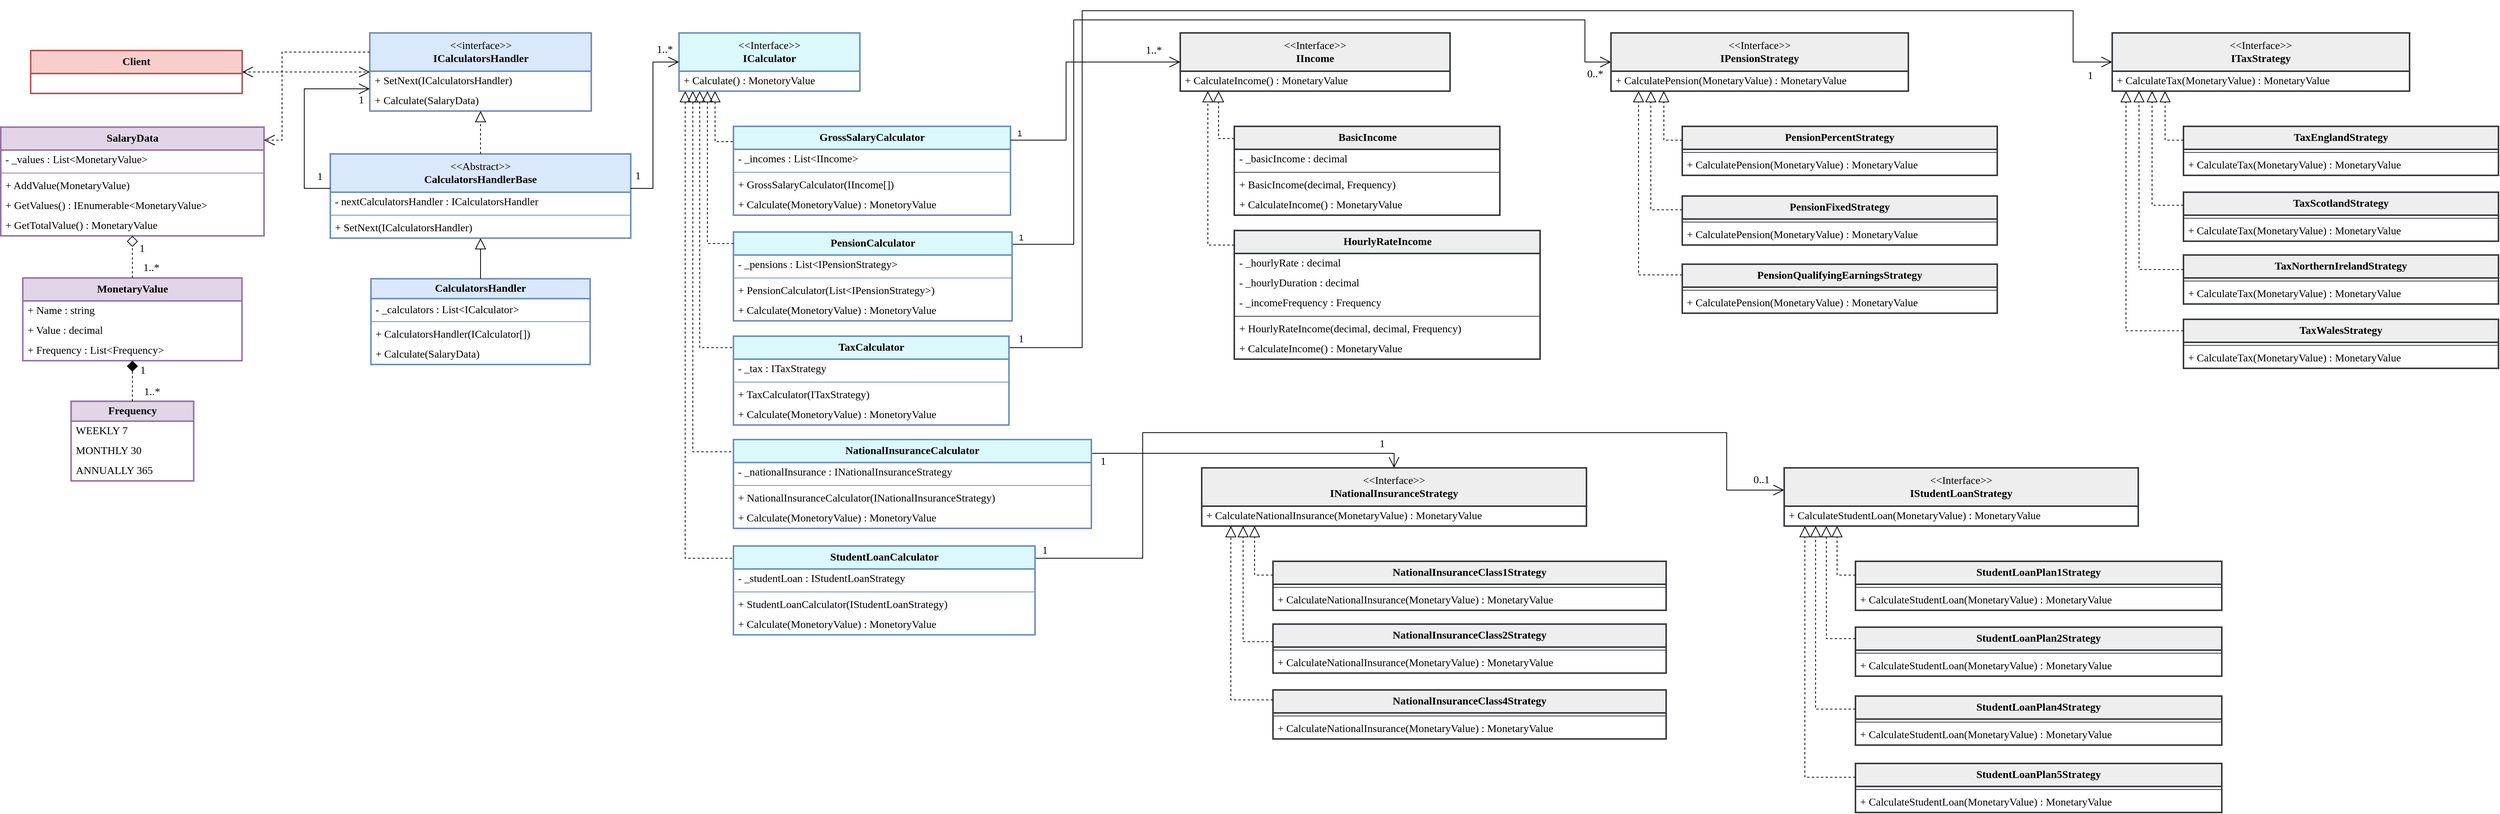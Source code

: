 <mxfile version="21.2.1" type="device" pages="2">
  <diagram name="Page-1" id="WPLOnapnKxKA6oV00t75">
    <mxGraphModel dx="3404" dy="1180" grid="0" gridSize="10" guides="1" tooltips="1" connect="1" arrows="1" fold="1" page="1" pageScale="1" pageWidth="827" pageHeight="1169" math="0" shadow="0">
      <root>
        <mxCell id="0" />
        <mxCell id="1" parent="0" />
        <mxCell id="zTZneGrXo18RpXCyVvTu-46" value="&lt;span style=&quot;font-weight: normal;&quot;&gt;&amp;lt;&amp;lt;Abstract&amp;gt;&amp;gt;&lt;/span&gt;&lt;br&gt;CalculatorsHandlerBase" style="swimlane;fontStyle=1;align=center;verticalAlign=middle;childLayout=stackLayout;horizontal=1;startSize=50;horizontalStack=0;resizeParent=1;resizeParentMax=0;resizeLast=0;collapsible=1;marginBottom=0;whiteSpace=wrap;html=1;fontSize=14;fillColor=#dae8fc;strokeColor=#6c8ebf;strokeWidth=2;fontFamily=Consolas;" parent="1" vertex="1">
          <mxGeometry x="-1236" y="213" width="392" height="110" as="geometry" />
        </mxCell>
        <mxCell id="zTZneGrXo18RpXCyVvTu-47" value="- nextCalculatorsHandler : ICalculatorsHandler" style="text;strokeColor=none;fillColor=none;align=left;verticalAlign=middle;spacingLeft=4;spacingRight=4;overflow=hidden;rotatable=0;points=[[0,0.5],[1,0.5]];portConstraint=eastwest;whiteSpace=wrap;html=1;fontSize=14;fontFamily=Consolas;" parent="zTZneGrXo18RpXCyVvTu-46" vertex="1">
          <mxGeometry y="50" width="392" height="26" as="geometry" />
        </mxCell>
        <mxCell id="zTZneGrXo18RpXCyVvTu-48" value="" style="line;strokeWidth=1;fillColor=none;align=left;verticalAlign=middle;spacingTop=-1;spacingLeft=3;spacingRight=3;rotatable=0;labelPosition=right;points=[];portConstraint=eastwest;strokeColor=inherit;fontFamily=Consolas;" parent="zTZneGrXo18RpXCyVvTu-46" vertex="1">
          <mxGeometry y="76" width="392" height="8" as="geometry" />
        </mxCell>
        <mxCell id="NgB-ESO5G4ssTXi4BjVF-137" value="+ SetNext(ICalculatorsHandler)" style="text;strokeColor=none;fillColor=none;align=left;verticalAlign=middle;spacingLeft=4;spacingRight=4;overflow=hidden;rotatable=0;points=[[0,0.5],[1,0.5]];portConstraint=eastwest;whiteSpace=wrap;html=1;fontSize=14;fontFamily=Consolas;" parent="zTZneGrXo18RpXCyVvTu-46" vertex="1">
          <mxGeometry y="84" width="392" height="26" as="geometry" />
        </mxCell>
        <mxCell id="NgB-ESO5G4ssTXi4BjVF-27" value="&lt;span style=&quot;font-weight: normal;&quot;&gt;&amp;lt;&amp;lt;interface&amp;gt;&amp;gt;&lt;br&gt;&lt;/span&gt;ICalculatorsHandler" style="swimlane;fontStyle=1;childLayout=stackLayout;horizontal=1;startSize=50;fillColor=#dae8fc;horizontalStack=0;resizeParent=1;resizeParentMax=0;resizeLast=0;collapsible=1;marginBottom=0;whiteSpace=wrap;html=1;strokeColor=#6c8ebf;strokeWidth=2;fontFamily=Consolas;fontSize=14;verticalAlign=middle;" parent="1" vertex="1">
          <mxGeometry x="-1184.5" y="55" width="289" height="102" as="geometry" />
        </mxCell>
        <mxCell id="NgB-ESO5G4ssTXi4BjVF-31" value="+ SetNext(ICalculatorsHandler)" style="text;strokeColor=none;fillColor=none;align=left;verticalAlign=middle;spacingLeft=4;spacingRight=4;overflow=hidden;rotatable=0;points=[[0,0.5],[1,0.5]];portConstraint=eastwest;whiteSpace=wrap;html=1;fontSize=14;fontFamily=Consolas;" parent="NgB-ESO5G4ssTXi4BjVF-27" vertex="1">
          <mxGeometry y="50" width="289" height="26" as="geometry" />
        </mxCell>
        <mxCell id="NgB-ESO5G4ssTXi4BjVF-32" value="+ Calculate(SalaryData)" style="text;strokeColor=none;fillColor=none;align=left;verticalAlign=middle;spacingLeft=4;spacingRight=4;overflow=hidden;rotatable=0;points=[[0,0.5],[1,0.5]];portConstraint=eastwest;whiteSpace=wrap;html=1;fontSize=14;fontFamily=Consolas;" parent="NgB-ESO5G4ssTXi4BjVF-27" vertex="1">
          <mxGeometry y="76" width="289" height="26" as="geometry" />
        </mxCell>
        <mxCell id="NgB-ESO5G4ssTXi4BjVF-37" value="" style="endArrow=block;dashed=1;endFill=0;endSize=12;html=1;rounded=0;fontFamily=Consolas;fontSize=14;fontColor=default;orthogonal=0;enumerate=0;orthogonalLoop=0;ignoreEdge=0;flowAnimation=0;noJump=0;deletable=1;backgroundOutline=0;metaEdit=0;verticalAlign=middle;" parent="1" source="zTZneGrXo18RpXCyVvTu-46" target="NgB-ESO5G4ssTXi4BjVF-27" edge="1">
          <mxGeometry width="160" relative="1" as="geometry">
            <mxPoint x="-1105" y="344" as="sourcePoint" />
            <mxPoint x="-945" y="344" as="targetPoint" />
          </mxGeometry>
        </mxCell>
        <mxCell id="NgB-ESO5G4ssTXi4BjVF-65" value="&lt;span style=&quot;font-weight: normal;&quot;&gt;&amp;lt;&amp;lt;Interface&amp;gt;&amp;gt;&lt;br&gt;&lt;/span&gt;ICalculator" style="swimlane;fontStyle=1;align=center;verticalAlign=middle;childLayout=stackLayout;horizontal=1;startSize=50;horizontalStack=0;resizeParent=1;resizeParentMax=0;resizeLast=0;collapsible=1;marginBottom=0;whiteSpace=wrap;html=1;strokeColor=#6c8ebf;strokeWidth=2;fontFamily=Consolas;fontSize=14;fillColor=#DBF9FC;" parent="1" vertex="1">
          <mxGeometry x="-781" y="55" width="236" height="76" as="geometry" />
        </mxCell>
        <mxCell id="NgB-ESO5G4ssTXi4BjVF-68" value="+ Calculate() : MonetoryValue" style="text;strokeColor=none;fillColor=none;align=left;verticalAlign=middle;spacingLeft=4;spacingRight=4;overflow=hidden;rotatable=0;points=[[0,0.5],[1,0.5]];portConstraint=eastwest;whiteSpace=wrap;html=1;fontSize=14;fontFamily=Consolas;fontColor=default;" parent="NgB-ESO5G4ssTXi4BjVF-65" vertex="1">
          <mxGeometry y="50" width="236" height="26" as="geometry" />
        </mxCell>
        <mxCell id="NgB-ESO5G4ssTXi4BjVF-82" value="" style="endArrow=open;endSize=12;html=1;rounded=0;fontFamily=Consolas;fontSize=14;fontColor=default;edgeStyle=orthogonalEdgeStyle;verticalAlign=middle;" parent="1" source="zTZneGrXo18RpXCyVvTu-46" target="NgB-ESO5G4ssTXi4BjVF-65" edge="1">
          <mxGeometry width="160" relative="1" as="geometry">
            <mxPoint x="-839" y="295" as="sourcePoint" />
            <mxPoint x="-895" y="342" as="targetPoint" />
            <Array as="points">
              <mxPoint x="-815" y="258" />
              <mxPoint x="-815" y="93" />
            </Array>
          </mxGeometry>
        </mxCell>
        <mxCell id="NgB-ESO5G4ssTXi4BjVF-87" value="1" style="edgeLabel;html=1;align=center;verticalAlign=middle;resizable=0;points=[];fontSize=14;fontFamily=Consolas;fontColor=default;" parent="NgB-ESO5G4ssTXi4BjVF-82" vertex="1" connectable="0">
          <mxGeometry x="-0.924" y="4" relative="1" as="geometry">
            <mxPoint y="-12" as="offset" />
          </mxGeometry>
        </mxCell>
        <mxCell id="NgB-ESO5G4ssTXi4BjVF-88" value="1..*" style="edgeLabel;html=1;align=center;verticalAlign=middle;resizable=0;points=[];fontSize=14;fontFamily=Consolas;fontColor=default;" parent="NgB-ESO5G4ssTXi4BjVF-82" vertex="1" connectable="0">
          <mxGeometry x="0.836" relative="1" as="geometry">
            <mxPoint x="-1" y="-16" as="offset" />
          </mxGeometry>
        </mxCell>
        <mxCell id="NgB-ESO5G4ssTXi4BjVF-83" value="" style="endArrow=open;html=1;edgeStyle=orthogonalEdgeStyle;rounded=0;fontFamily=Consolas;fontSize=14;fontColor=default;startSize=48;endFill=0;endSize=12;verticalAlign=middle;" parent="1" source="zTZneGrXo18RpXCyVvTu-46" target="NgB-ESO5G4ssTXi4BjVF-27" edge="1">
          <mxGeometry relative="1" as="geometry">
            <mxPoint x="-1055" y="342" as="sourcePoint" />
            <mxPoint x="-895" y="342" as="targetPoint" />
            <Array as="points">
              <mxPoint x="-1270" y="258" />
              <mxPoint x="-1270" y="128" />
            </Array>
          </mxGeometry>
        </mxCell>
        <mxCell id="NgB-ESO5G4ssTXi4BjVF-89" value="1" style="edgeLabel;html=1;align=center;verticalAlign=middle;resizable=0;points=[];fontSize=14;fontFamily=Consolas;fontColor=default;" parent="NgB-ESO5G4ssTXi4BjVF-83" vertex="1" connectable="0">
          <mxGeometry x="-0.92" relative="1" as="geometry">
            <mxPoint x="-4" y="-15" as="offset" />
          </mxGeometry>
        </mxCell>
        <mxCell id="NgB-ESO5G4ssTXi4BjVF-90" value="1" style="edgeLabel;html=1;align=center;verticalAlign=middle;resizable=0;points=[];fontSize=14;fontFamily=Consolas;fontColor=default;" parent="NgB-ESO5G4ssTXi4BjVF-83" vertex="1" connectable="0">
          <mxGeometry x="0.899" relative="1" as="geometry">
            <mxPoint x="1" y="15" as="offset" />
          </mxGeometry>
        </mxCell>
        <mxCell id="NgB-ESO5G4ssTXi4BjVF-91" value="Client" style="swimlane;fontStyle=1;align=center;verticalAlign=top;childLayout=stackLayout;horizontal=1;startSize=30;horizontalStack=0;resizeParent=1;resizeParentMax=0;resizeLast=0;collapsible=1;marginBottom=0;whiteSpace=wrap;html=1;strokeColor=#b85450;strokeWidth=2;fontFamily=Consolas;fontSize=14;fillColor=#f8cecc;spacing=2;" parent="1" vertex="1">
          <mxGeometry x="-1627" y="78" width="276" height="56" as="geometry" />
        </mxCell>
        <mxCell id="NgB-ESO5G4ssTXi4BjVF-97" value="" style="endArrow=open;endSize=12;dashed=1;html=1;rounded=0;fontFamily=Consolas;fontSize=14;fontColor=default;startArrow=open;startFill=0;startSize=12;" parent="1" source="NgB-ESO5G4ssTXi4BjVF-91" target="NgB-ESO5G4ssTXi4BjVF-27" edge="1">
          <mxGeometry width="160" relative="1" as="geometry">
            <mxPoint x="-848" y="333" as="sourcePoint" />
            <mxPoint x="-688" y="333" as="targetPoint" />
          </mxGeometry>
        </mxCell>
        <mxCell id="NgB-ESO5G4ssTXi4BjVF-106" value="SalaryData" style="swimlane;fontStyle=1;align=center;verticalAlign=middle;childLayout=stackLayout;horizontal=1;startSize=30;horizontalStack=0;resizeParent=1;resizeParentMax=0;resizeLast=0;collapsible=1;marginBottom=0;whiteSpace=wrap;html=1;strokeColor=#9673a6;strokeWidth=2;fontFamily=Consolas;fontSize=14;fillColor=#e1d5e7;swimlaneFillColor=none;" parent="1" vertex="1">
          <mxGeometry x="-1666" y="178" width="343.5" height="142" as="geometry" />
        </mxCell>
        <mxCell id="NgB-ESO5G4ssTXi4BjVF-107" value="- _values : List&amp;lt;MonetaryValue&amp;gt;" style="text;strokeColor=none;fillColor=none;align=left;verticalAlign=middle;spacingLeft=4;spacingRight=4;overflow=hidden;rotatable=0;points=[[0,0.5],[1,0.5]];portConstraint=eastwest;whiteSpace=wrap;html=1;fontSize=14;fontFamily=Consolas;fontColor=default;" parent="NgB-ESO5G4ssTXi4BjVF-106" vertex="1">
          <mxGeometry y="30" width="343.5" height="26" as="geometry" />
        </mxCell>
        <mxCell id="NgB-ESO5G4ssTXi4BjVF-108" value="" style="line;strokeWidth=1;fillColor=none;align=left;verticalAlign=middle;spacingTop=-1;spacingLeft=3;spacingRight=3;rotatable=0;labelPosition=right;points=[];portConstraint=eastwest;strokeColor=inherit;fontFamily=Consolas;fontSize=14;fontColor=default;startSize=50;html=1;" parent="NgB-ESO5G4ssTXi4BjVF-106" vertex="1">
          <mxGeometry y="56" width="343.5" height="8" as="geometry" />
        </mxCell>
        <mxCell id="NgB-ESO5G4ssTXi4BjVF-109" value="+ AddValue(MonetaryValue)" style="text;strokeColor=none;fillColor=none;align=left;verticalAlign=middle;spacingLeft=4;spacingRight=4;overflow=hidden;rotatable=0;points=[[0,0.5],[1,0.5]];portConstraint=eastwest;whiteSpace=wrap;html=1;fontSize=14;fontFamily=Consolas;fontColor=default;" parent="NgB-ESO5G4ssTXi4BjVF-106" vertex="1">
          <mxGeometry y="64" width="343.5" height="26" as="geometry" />
        </mxCell>
        <mxCell id="NgB-ESO5G4ssTXi4BjVF-132" value="+ GetValues() : IEnumerable&amp;lt;MonetaryValue&amp;gt;" style="text;strokeColor=none;fillColor=none;align=left;verticalAlign=middle;spacingLeft=4;spacingRight=4;overflow=hidden;rotatable=0;points=[[0,0.5],[1,0.5]];portConstraint=eastwest;whiteSpace=wrap;html=1;fontSize=14;fontFamily=Consolas;fontColor=default;" parent="NgB-ESO5G4ssTXi4BjVF-106" vertex="1">
          <mxGeometry y="90" width="343.5" height="26" as="geometry" />
        </mxCell>
        <mxCell id="NgB-ESO5G4ssTXi4BjVF-110" value="+ GetTotalValue() : MonetaryValue" style="text;strokeColor=none;fillColor=none;align=left;verticalAlign=middle;spacingLeft=4;spacingRight=4;overflow=hidden;rotatable=0;points=[[0,0.5],[1,0.5]];portConstraint=eastwest;whiteSpace=wrap;html=1;fontSize=14;fontFamily=Consolas;fontColor=default;" parent="NgB-ESO5G4ssTXi4BjVF-106" vertex="1">
          <mxGeometry y="116" width="343.5" height="26" as="geometry" />
        </mxCell>
        <mxCell id="NgB-ESO5G4ssTXi4BjVF-111" value="MonetaryValue" style="swimlane;fontStyle=1;align=center;verticalAlign=middle;childLayout=stackLayout;horizontal=1;startSize=30;horizontalStack=0;resizeParent=1;resizeParentMax=0;resizeLast=0;collapsible=1;marginBottom=0;whiteSpace=wrap;html=1;strokeColor=#9673a6;strokeWidth=2;fontFamily=Consolas;fontSize=14;fillColor=#e1d5e7;swimlaneFillColor=none;" parent="1" vertex="1">
          <mxGeometry x="-1637.25" y="375" width="286" height="108" as="geometry" />
        </mxCell>
        <mxCell id="NgB-ESO5G4ssTXi4BjVF-112" value="+ Name : string" style="text;strokeColor=none;fillColor=none;align=left;verticalAlign=middle;spacingLeft=4;spacingRight=4;overflow=hidden;rotatable=0;points=[[0,0.5],[1,0.5]];portConstraint=eastwest;whiteSpace=wrap;html=1;fontSize=14;fontFamily=Consolas;perimeterSpacing=1;rounded=0;sketch=1;curveFitting=1;jiggle=2;" parent="NgB-ESO5G4ssTXi4BjVF-111" vertex="1">
          <mxGeometry y="30" width="286" height="26" as="geometry" />
        </mxCell>
        <mxCell id="NgB-ESO5G4ssTXi4BjVF-119" value="+ Value : decimal" style="text;strokeColor=none;fillColor=none;align=left;verticalAlign=middle;spacingLeft=4;spacingRight=4;overflow=hidden;rotatable=0;points=[[0,0.5],[1,0.5]];portConstraint=eastwest;whiteSpace=wrap;html=1;fontSize=14;fontFamily=Consolas;fontColor=default;" parent="NgB-ESO5G4ssTXi4BjVF-111" vertex="1">
          <mxGeometry y="56" width="286" height="26" as="geometry" />
        </mxCell>
        <mxCell id="NgB-ESO5G4ssTXi4BjVF-120" value="+ Frequency : List&amp;lt;Frequency&amp;gt;" style="text;strokeColor=none;fillColor=none;align=left;verticalAlign=middle;spacingLeft=4;spacingRight=4;overflow=hidden;rotatable=0;points=[[0,0.5],[1,0.5]];portConstraint=eastwest;whiteSpace=wrap;html=1;fontSize=14;fontFamily=Consolas;fontColor=default;" parent="NgB-ESO5G4ssTXi4BjVF-111" vertex="1">
          <mxGeometry y="82" width="286" height="26" as="geometry" />
        </mxCell>
        <mxCell id="NgB-ESO5G4ssTXi4BjVF-121" value="Frequency" style="swimlane;fontStyle=1;align=center;verticalAlign=middle;childLayout=stackLayout;horizontal=1;startSize=26;horizontalStack=0;resizeParent=1;resizeParentMax=0;resizeLast=0;collapsible=1;marginBottom=0;whiteSpace=wrap;html=1;strokeColor=#9673a6;strokeWidth=2;fontFamily=Consolas;fontSize=14;fillColor=#e1d5e7;" parent="1" vertex="1">
          <mxGeometry x="-1574.25" y="536" width="160" height="104" as="geometry" />
        </mxCell>
        <mxCell id="NgB-ESO5G4ssTXi4BjVF-122" value="WEEKLY 7" style="text;strokeColor=none;fillColor=none;align=left;verticalAlign=middle;spacingLeft=4;spacingRight=4;overflow=hidden;rotatable=0;points=[[0,0.5],[1,0.5]];portConstraint=eastwest;whiteSpace=wrap;html=1;fontSize=14;fontFamily=Consolas;fontColor=default;swimlaneFillColor=none;" parent="NgB-ESO5G4ssTXi4BjVF-121" vertex="1">
          <mxGeometry y="26" width="160" height="26" as="geometry" />
        </mxCell>
        <mxCell id="NgB-ESO5G4ssTXi4BjVF-125" value="MONTHLY 30" style="text;strokeColor=none;fillColor=none;align=left;verticalAlign=middle;spacingLeft=4;spacingRight=4;overflow=hidden;rotatable=0;points=[[0,0.5],[1,0.5]];portConstraint=eastwest;whiteSpace=wrap;html=1;fontSize=14;fontFamily=Consolas;fontColor=default;" parent="NgB-ESO5G4ssTXi4BjVF-121" vertex="1">
          <mxGeometry y="52" width="160" height="26" as="geometry" />
        </mxCell>
        <mxCell id="NgB-ESO5G4ssTXi4BjVF-126" value="ANNUALLY 365" style="text;strokeColor=none;fillColor=none;align=left;verticalAlign=middle;spacingLeft=4;spacingRight=4;overflow=hidden;rotatable=0;points=[[0,0.5],[1,0.5]];portConstraint=eastwest;whiteSpace=wrap;html=1;fontSize=14;fontFamily=Consolas;fontColor=default;" parent="NgB-ESO5G4ssTXi4BjVF-121" vertex="1">
          <mxGeometry y="78" width="160" height="26" as="geometry" />
        </mxCell>
        <mxCell id="NgB-ESO5G4ssTXi4BjVF-127" value="GrossSalaryCalculator" style="swimlane;fontStyle=1;align=center;verticalAlign=middle;childLayout=stackLayout;horizontal=1;startSize=30;horizontalStack=0;resizeParent=1;resizeParentMax=0;resizeLast=0;collapsible=1;marginBottom=0;whiteSpace=wrap;html=1;strokeColor=#6c8ebf;strokeWidth=2;fontFamily=Consolas;fontSize=14;fillColor=#DBF9FC;" parent="1" vertex="1">
          <mxGeometry x="-710" y="177" width="361.5" height="116" as="geometry" />
        </mxCell>
        <mxCell id="NgB-ESO5G4ssTXi4BjVF-128" value="- _incomes : List&amp;lt;IIncome&amp;gt;" style="text;strokeColor=none;fillColor=none;align=left;verticalAlign=middle;spacingLeft=4;spacingRight=4;overflow=hidden;rotatable=0;points=[[0,0.5],[1,0.5]];portConstraint=eastwest;whiteSpace=wrap;html=1;fontSize=14;fontFamily=Consolas;fontColor=default;" parent="NgB-ESO5G4ssTXi4BjVF-127" vertex="1">
          <mxGeometry y="30" width="361.5" height="26" as="geometry" />
        </mxCell>
        <mxCell id="NgB-ESO5G4ssTXi4BjVF-129" value="" style="line;strokeWidth=1;fillColor=none;align=left;verticalAlign=middle;spacingTop=-1;spacingLeft=3;spacingRight=3;rotatable=0;labelPosition=right;points=[];portConstraint=eastwest;strokeColor=inherit;fontFamily=Consolas;fontSize=14;fontColor=default;startSize=30;html=1;" parent="NgB-ESO5G4ssTXi4BjVF-127" vertex="1">
          <mxGeometry y="56" width="361.5" height="8" as="geometry" />
        </mxCell>
        <mxCell id="NgB-ESO5G4ssTXi4BjVF-130" value="+ GrossSalaryCalculator(IIncome[])" style="text;strokeColor=none;fillColor=none;align=left;verticalAlign=middle;spacingLeft=4;spacingRight=4;overflow=hidden;rotatable=0;points=[[0,0.5],[1,0.5]];portConstraint=eastwest;whiteSpace=wrap;html=1;fontSize=14;fontFamily=Consolas;fontColor=default;" parent="NgB-ESO5G4ssTXi4BjVF-127" vertex="1">
          <mxGeometry y="64" width="361.5" height="26" as="geometry" />
        </mxCell>
        <mxCell id="NgB-ESO5G4ssTXi4BjVF-144" value="+ Calculate(MonetoryValue) : MonetoryValue" style="text;strokeColor=none;fillColor=none;align=left;verticalAlign=middle;spacingLeft=4;spacingRight=4;overflow=hidden;rotatable=0;points=[[0,0.5],[1,0.5]];portConstraint=eastwest;whiteSpace=wrap;html=1;fontSize=14;fontFamily=Consolas;fontColor=default;" parent="NgB-ESO5G4ssTXi4BjVF-127" vertex="1">
          <mxGeometry y="90" width="361.5" height="26" as="geometry" />
        </mxCell>
        <mxCell id="NgB-ESO5G4ssTXi4BjVF-133" value="CalculatorsHandler" style="swimlane;fontStyle=1;align=center;verticalAlign=middle;childLayout=stackLayout;horizontal=1;startSize=26;horizontalStack=0;resizeParent=1;resizeParentMax=0;resizeLast=0;collapsible=1;marginBottom=0;whiteSpace=wrap;html=1;strokeColor=#6c8ebf;strokeWidth=2;fontFamily=Consolas;fontSize=14;fillColor=#dae8fc;" parent="1" vertex="1">
          <mxGeometry x="-1183" y="376" width="286" height="112" as="geometry" />
        </mxCell>
        <mxCell id="NgB-ESO5G4ssTXi4BjVF-143" value="- _calculators : List&amp;lt;ICalculator&amp;gt;" style="text;strokeColor=none;fillColor=none;align=left;verticalAlign=top;spacingLeft=4;spacingRight=4;overflow=hidden;rotatable=0;points=[[0,0.5],[1,0.5]];portConstraint=eastwest;whiteSpace=wrap;html=1;fontSize=14;fontFamily=Consolas;fontColor=default;" parent="NgB-ESO5G4ssTXi4BjVF-133" vertex="1">
          <mxGeometry y="26" width="286" height="26" as="geometry" />
        </mxCell>
        <mxCell id="NgB-ESO5G4ssTXi4BjVF-135" value="" style="line;strokeWidth=1;fillColor=none;align=left;verticalAlign=middle;spacingTop=-1;spacingLeft=3;spacingRight=3;rotatable=0;labelPosition=right;points=[];portConstraint=eastwest;strokeColor=inherit;fontFamily=Consolas;fontSize=14;fontColor=default;startSize=30;html=1;" parent="NgB-ESO5G4ssTXi4BjVF-133" vertex="1">
          <mxGeometry y="52" width="286" height="8" as="geometry" />
        </mxCell>
        <mxCell id="zTZneGrXo18RpXCyVvTu-51" value="+ CalculatorsHandler(ICalculator[])" style="text;strokeColor=none;fillColor=none;align=left;verticalAlign=middle;spacingLeft=4;spacingRight=4;overflow=hidden;rotatable=0;points=[[0,0.5],[1,0.5]];portConstraint=eastwest;whiteSpace=wrap;html=1;fontSize=14;fontFamily=Consolas;" parent="NgB-ESO5G4ssTXi4BjVF-133" vertex="1">
          <mxGeometry y="60" width="286" height="26" as="geometry" />
        </mxCell>
        <mxCell id="NgB-ESO5G4ssTXi4BjVF-138" value="+ Calculate(SalaryData)" style="text;strokeColor=none;fillColor=none;align=left;verticalAlign=middle;spacingLeft=4;spacingRight=4;overflow=hidden;rotatable=0;points=[[0,0.5],[1,0.5]];portConstraint=eastwest;whiteSpace=wrap;html=1;fontSize=14;fontFamily=Consolas;" parent="NgB-ESO5G4ssTXi4BjVF-133" vertex="1">
          <mxGeometry y="86" width="286" height="26" as="geometry" />
        </mxCell>
        <mxCell id="NgB-ESO5G4ssTXi4BjVF-142" value="" style="endArrow=block;endSize=12;endFill=0;html=1;rounded=0;fontFamily=Consolas;fontSize=14;fontColor=default;" parent="1" source="NgB-ESO5G4ssTXi4BjVF-133" target="zTZneGrXo18RpXCyVvTu-46" edge="1">
          <mxGeometry width="160" relative="1" as="geometry">
            <mxPoint x="-1077" y="320" as="sourcePoint" />
            <mxPoint x="-917" y="320" as="targetPoint" />
          </mxGeometry>
        </mxCell>
        <mxCell id="9mT07aMGiI4bP4dn_AIl-20" style="edgeStyle=orthogonalEdgeStyle;shape=connector;rounded=0;orthogonalLoop=1;jettySize=auto;html=1;labelBackgroundColor=default;strokeColor=default;fontFamily=Helvetica;fontSize=11;fontColor=default;endArrow=open;endFill=0;endSize=12;" parent="1" source="NgB-ESO5G4ssTXi4BjVF-145" target="9mT07aMGiI4bP4dn_AIl-13" edge="1">
          <mxGeometry relative="1" as="geometry">
            <Array as="points">
              <mxPoint x="-266" y="331" />
              <mxPoint x="-266" y="38" />
              <mxPoint x="401" y="38" />
              <mxPoint x="401" y="93" />
            </Array>
          </mxGeometry>
        </mxCell>
        <mxCell id="9mT07aMGiI4bP4dn_AIl-21" value="1" style="edgeLabel;html=1;align=center;verticalAlign=middle;resizable=0;points=[];fontSize=11;fontFamily=Helvetica;fontColor=default;" parent="9mT07aMGiI4bP4dn_AIl-20" vertex="1" connectable="0">
          <mxGeometry x="-0.936" relative="1" as="geometry">
            <mxPoint x="-25" y="-9" as="offset" />
          </mxGeometry>
        </mxCell>
        <mxCell id="9mT07aMGiI4bP4dn_AIl-22" value="0..*" style="edgeLabel;html=1;align=center;verticalAlign=middle;resizable=0;points=[];fontSize=14;fontFamily=Consolas;fontColor=default;" parent="9mT07aMGiI4bP4dn_AIl-20" vertex="1" connectable="0">
          <mxGeometry x="0.954" relative="1" as="geometry">
            <mxPoint x="5" y="16" as="offset" />
          </mxGeometry>
        </mxCell>
        <mxCell id="NgB-ESO5G4ssTXi4BjVF-145" value="PensionCalculator" style="swimlane;fontStyle=1;align=center;verticalAlign=middle;childLayout=stackLayout;horizontal=1;startSize=30;horizontalStack=0;resizeParent=1;resizeParentMax=0;resizeLast=0;collapsible=1;marginBottom=0;whiteSpace=wrap;html=1;strokeColor=#6c8ebf;strokeWidth=2;fontFamily=Consolas;fontSize=14;fillColor=#DBF9FC;" parent="1" vertex="1">
          <mxGeometry x="-710" y="315" width="363.5" height="116" as="geometry" />
        </mxCell>
        <mxCell id="NgB-ESO5G4ssTXi4BjVF-146" value="- _pensions : List&amp;lt;IPensionStrategy&amp;gt;" style="text;strokeColor=none;fillColor=none;align=left;verticalAlign=middle;spacingLeft=4;spacingRight=4;overflow=hidden;rotatable=0;points=[[0,0.5],[1,0.5]];portConstraint=eastwest;whiteSpace=wrap;html=1;fontSize=14;fontFamily=Consolas;fontColor=default;" parent="NgB-ESO5G4ssTXi4BjVF-145" vertex="1">
          <mxGeometry y="30" width="363.5" height="26" as="geometry" />
        </mxCell>
        <mxCell id="NgB-ESO5G4ssTXi4BjVF-147" value="" style="line;strokeWidth=1;fillColor=none;align=left;verticalAlign=middle;spacingTop=-1;spacingLeft=3;spacingRight=3;rotatable=0;labelPosition=right;points=[];portConstraint=eastwest;strokeColor=inherit;fontFamily=Consolas;fontSize=14;fontColor=default;startSize=30;html=1;" parent="NgB-ESO5G4ssTXi4BjVF-145" vertex="1">
          <mxGeometry y="56" width="363.5" height="8" as="geometry" />
        </mxCell>
        <mxCell id="NgB-ESO5G4ssTXi4BjVF-148" value="+&amp;nbsp;PensionCalculator(List&amp;lt;IPensionStrategy&amp;gt;)" style="text;strokeColor=none;fillColor=none;align=left;verticalAlign=middle;spacingLeft=4;spacingRight=4;overflow=hidden;rotatable=0;points=[[0,0.5],[1,0.5]];portConstraint=eastwest;whiteSpace=wrap;html=1;fontSize=14;fontFamily=Consolas;fontColor=default;" parent="NgB-ESO5G4ssTXi4BjVF-145" vertex="1">
          <mxGeometry y="64" width="363.5" height="26" as="geometry" />
        </mxCell>
        <mxCell id="NgB-ESO5G4ssTXi4BjVF-149" value="+ Calculate(MonetoryValue) : MonetoryValue" style="text;strokeColor=none;fillColor=none;align=left;verticalAlign=middle;spacingLeft=4;spacingRight=4;overflow=hidden;rotatable=0;points=[[0,0.5],[1,0.5]];portConstraint=eastwest;whiteSpace=wrap;html=1;fontSize=14;fontFamily=Consolas;fontColor=default;" parent="NgB-ESO5G4ssTXi4BjVF-145" vertex="1">
          <mxGeometry y="90" width="363.5" height="26" as="geometry" />
        </mxCell>
        <mxCell id="9mT07aMGiI4bP4dn_AIl-31" style="edgeStyle=orthogonalEdgeStyle;shape=connector;rounded=0;orthogonalLoop=1;jettySize=auto;html=1;labelBackgroundColor=default;strokeColor=default;fontFamily=Consolas;fontSize=14;fontColor=default;endArrow=open;endFill=0;endSize=12;" parent="1" source="NgB-ESO5G4ssTXi4BjVF-155" target="9mT07aMGiI4bP4dn_AIl-24" edge="1">
          <mxGeometry relative="1" as="geometry">
            <Array as="points">
              <mxPoint x="-255" y="466" />
              <mxPoint x="-255" y="26" />
              <mxPoint x="1038" y="26" />
              <mxPoint x="1038" y="93" />
            </Array>
          </mxGeometry>
        </mxCell>
        <mxCell id="9mT07aMGiI4bP4dn_AIl-36" value="1" style="edgeLabel;html=1;align=center;verticalAlign=middle;resizable=0;points=[];fontSize=14;fontFamily=Consolas;fontColor=default;" parent="9mT07aMGiI4bP4dn_AIl-31" vertex="1" connectable="0">
          <mxGeometry x="-0.985" y="1" relative="1" as="geometry">
            <mxPoint x="1" y="-10" as="offset" />
          </mxGeometry>
        </mxCell>
        <mxCell id="9mT07aMGiI4bP4dn_AIl-37" value="1" style="edgeLabel;html=1;align=center;verticalAlign=middle;resizable=0;points=[];fontSize=14;fontFamily=Consolas;fontColor=default;" parent="9mT07aMGiI4bP4dn_AIl-31" vertex="1" connectable="0">
          <mxGeometry x="0.959" y="2" relative="1" as="geometry">
            <mxPoint x="11" y="20" as="offset" />
          </mxGeometry>
        </mxCell>
        <mxCell id="NgB-ESO5G4ssTXi4BjVF-155" value="TaxCalculator" style="swimlane;fontStyle=1;align=center;verticalAlign=middle;childLayout=stackLayout;horizontal=1;startSize=30;horizontalStack=0;resizeParent=1;resizeParentMax=0;resizeLast=0;collapsible=1;marginBottom=0;whiteSpace=wrap;html=1;strokeColor=#6c8ebf;strokeWidth=2;fontFamily=Consolas;fontSize=14;fillColor=#DBF9FC;" parent="1" vertex="1">
          <mxGeometry x="-710" y="451" width="359.5" height="116" as="geometry" />
        </mxCell>
        <mxCell id="NgB-ESO5G4ssTXi4BjVF-156" value="- _tax : ITaxStrategy" style="text;strokeColor=none;fillColor=none;align=left;verticalAlign=middle;spacingLeft=4;spacingRight=4;overflow=hidden;rotatable=0;points=[[0,0.5],[1,0.5]];portConstraint=eastwest;whiteSpace=wrap;html=1;fontSize=14;fontFamily=Consolas;fontColor=default;" parent="NgB-ESO5G4ssTXi4BjVF-155" vertex="1">
          <mxGeometry y="30" width="359.5" height="26" as="geometry" />
        </mxCell>
        <mxCell id="NgB-ESO5G4ssTXi4BjVF-157" value="" style="line;strokeWidth=1;fillColor=none;align=left;verticalAlign=middle;spacingTop=-1;spacingLeft=3;spacingRight=3;rotatable=0;labelPosition=right;points=[];portConstraint=eastwest;strokeColor=inherit;fontFamily=Consolas;fontSize=14;fontColor=default;startSize=30;html=1;" parent="NgB-ESO5G4ssTXi4BjVF-155" vertex="1">
          <mxGeometry y="56" width="359.5" height="8" as="geometry" />
        </mxCell>
        <mxCell id="NgB-ESO5G4ssTXi4BjVF-158" value="+ TaxCalculator(ITaxStrategy)" style="text;strokeColor=none;fillColor=none;align=left;verticalAlign=middle;spacingLeft=4;spacingRight=4;overflow=hidden;rotatable=0;points=[[0,0.5],[1,0.5]];portConstraint=eastwest;whiteSpace=wrap;html=1;fontSize=14;fontFamily=Consolas;fontColor=default;" parent="NgB-ESO5G4ssTXi4BjVF-155" vertex="1">
          <mxGeometry y="64" width="359.5" height="26" as="geometry" />
        </mxCell>
        <mxCell id="NgB-ESO5G4ssTXi4BjVF-159" value="+ Calculate(MonetoryValue) : MonetoryValue" style="text;strokeColor=none;fillColor=none;align=left;verticalAlign=middle;spacingLeft=4;spacingRight=4;overflow=hidden;rotatable=0;points=[[0,0.5],[1,0.5]];portConstraint=eastwest;whiteSpace=wrap;html=1;fontSize=14;fontFamily=Consolas;fontColor=default;" parent="NgB-ESO5G4ssTXi4BjVF-155" vertex="1">
          <mxGeometry y="90" width="359.5" height="26" as="geometry" />
        </mxCell>
        <mxCell id="oE3_0D2b_SmYP6GMPYhI-1" style="edgeStyle=orthogonalEdgeStyle;shape=connector;rounded=0;orthogonalLoop=1;jettySize=auto;html=1;labelBackgroundColor=default;strokeColor=default;fontFamily=Consolas;fontSize=14;fontColor=default;endArrow=open;endFill=0;startSize=50;endSize=12;" parent="1" source="NgB-ESO5G4ssTXi4BjVF-160" target="9mT07aMGiI4bP4dn_AIl-39" edge="1">
          <mxGeometry relative="1" as="geometry">
            <Array as="points">
              <mxPoint x="152" y="604" />
            </Array>
          </mxGeometry>
        </mxCell>
        <mxCell id="oE3_0D2b_SmYP6GMPYhI-3" value="1" style="edgeLabel;html=1;align=center;verticalAlign=middle;resizable=0;points=[];fontSize=14;fontFamily=Consolas;fontColor=default;" parent="oE3_0D2b_SmYP6GMPYhI-1" vertex="1" connectable="0">
          <mxGeometry x="-0.774" relative="1" as="geometry">
            <mxPoint x="-32" y="11" as="offset" />
          </mxGeometry>
        </mxCell>
        <mxCell id="oE3_0D2b_SmYP6GMPYhI-5" value="1" style="edgeLabel;html=1;align=center;verticalAlign=middle;resizable=0;points=[];fontSize=14;fontFamily=Consolas;fontColor=default;" parent="oE3_0D2b_SmYP6GMPYhI-1" vertex="1" connectable="0">
          <mxGeometry x="0.529" y="-1" relative="1" as="geometry">
            <mxPoint x="62" y="-13" as="offset" />
          </mxGeometry>
        </mxCell>
        <mxCell id="NgB-ESO5G4ssTXi4BjVF-160" value="NationalInsuranceCalculator" style="swimlane;fontStyle=1;align=center;verticalAlign=middle;childLayout=stackLayout;horizontal=1;startSize=30;horizontalStack=0;resizeParent=1;resizeParentMax=0;resizeLast=0;collapsible=1;marginBottom=0;whiteSpace=wrap;html=1;strokeColor=#6c8ebf;strokeWidth=2;fontFamily=Consolas;fontSize=14;fillColor=#DBF9FC;" parent="1" vertex="1">
          <mxGeometry x="-710" y="586" width="467" height="116" as="geometry" />
        </mxCell>
        <mxCell id="NgB-ESO5G4ssTXi4BjVF-161" value="- _nationalInsurance : INationalInsuranceStrategy" style="text;strokeColor=none;fillColor=none;align=left;verticalAlign=middle;spacingLeft=4;spacingRight=4;overflow=hidden;rotatable=0;points=[[0,0.5],[1,0.5]];portConstraint=eastwest;whiteSpace=wrap;html=1;fontSize=14;fontFamily=Consolas;fontColor=default;" parent="NgB-ESO5G4ssTXi4BjVF-160" vertex="1">
          <mxGeometry y="30" width="467" height="26" as="geometry" />
        </mxCell>
        <mxCell id="NgB-ESO5G4ssTXi4BjVF-162" value="" style="line;strokeWidth=1;fillColor=none;align=left;verticalAlign=middle;spacingTop=-1;spacingLeft=3;spacingRight=3;rotatable=0;labelPosition=right;points=[];portConstraint=eastwest;strokeColor=inherit;fontFamily=Consolas;fontSize=14;fontColor=default;startSize=30;html=1;" parent="NgB-ESO5G4ssTXi4BjVF-160" vertex="1">
          <mxGeometry y="56" width="467" height="8" as="geometry" />
        </mxCell>
        <mxCell id="NgB-ESO5G4ssTXi4BjVF-163" value="+ NationalInsuranceCalculator(INationalInsuranceStrategy)" style="text;strokeColor=none;fillColor=none;align=left;verticalAlign=middle;spacingLeft=4;spacingRight=4;overflow=hidden;rotatable=0;points=[[0,0.5],[1,0.5]];portConstraint=eastwest;whiteSpace=wrap;html=1;fontSize=14;fontFamily=Consolas;fontColor=default;" parent="NgB-ESO5G4ssTXi4BjVF-160" vertex="1">
          <mxGeometry y="64" width="467" height="26" as="geometry" />
        </mxCell>
        <mxCell id="NgB-ESO5G4ssTXi4BjVF-164" value="+ Calculate(MonetoryValue) : MonetoryValue" style="text;strokeColor=none;fillColor=none;align=left;verticalAlign=middle;spacingLeft=4;spacingRight=4;overflow=hidden;rotatable=0;points=[[0,0.5],[1,0.5]];portConstraint=eastwest;whiteSpace=wrap;html=1;fontSize=14;fontFamily=Consolas;fontColor=default;" parent="NgB-ESO5G4ssTXi4BjVF-160" vertex="1">
          <mxGeometry y="90" width="467" height="26" as="geometry" />
        </mxCell>
        <mxCell id="oE3_0D2b_SmYP6GMPYhI-2" style="edgeStyle=orthogonalEdgeStyle;shape=connector;rounded=0;orthogonalLoop=1;jettySize=auto;html=1;labelBackgroundColor=default;strokeColor=default;fontFamily=Consolas;fontSize=14;fontColor=default;endArrow=open;endFill=0;startSize=50;endSize=12;" parent="1" source="NgB-ESO5G4ssTXi4BjVF-165" target="9mT07aMGiI4bP4dn_AIl-45" edge="1">
          <mxGeometry relative="1" as="geometry">
            <Array as="points">
              <mxPoint x="-176" y="741" />
              <mxPoint x="-176" y="577" />
              <mxPoint x="586" y="577" />
              <mxPoint x="586" y="652" />
            </Array>
          </mxGeometry>
        </mxCell>
        <mxCell id="oE3_0D2b_SmYP6GMPYhI-4" value="1" style="edgeLabel;html=1;align=center;verticalAlign=middle;resizable=0;points=[];fontSize=14;fontFamily=Consolas;fontColor=default;" parent="oE3_0D2b_SmYP6GMPYhI-2" vertex="1" connectable="0">
          <mxGeometry x="-0.975" y="1" relative="1" as="geometry">
            <mxPoint x="-3" y="-9" as="offset" />
          </mxGeometry>
        </mxCell>
        <mxCell id="oE3_0D2b_SmYP6GMPYhI-6" value="0..1" style="edgeLabel;html=1;align=center;verticalAlign=middle;resizable=0;points=[];fontSize=14;fontFamily=Consolas;fontColor=default;" parent="oE3_0D2b_SmYP6GMPYhI-2" vertex="1" connectable="0">
          <mxGeometry x="0.961" y="-1" relative="1" as="geometry">
            <mxPoint x="-7" y="-14" as="offset" />
          </mxGeometry>
        </mxCell>
        <mxCell id="NgB-ESO5G4ssTXi4BjVF-165" value="StudentLoanCalculator" style="swimlane;fontStyle=1;align=center;verticalAlign=middle;childLayout=stackLayout;horizontal=1;startSize=30;horizontalStack=0;resizeParent=1;resizeParentMax=0;resizeLast=0;collapsible=1;marginBottom=0;whiteSpace=wrap;html=1;strokeColor=#6c8ebf;strokeWidth=2;fontFamily=Consolas;fontSize=14;fillColor=#DBF9FC;" parent="1" vertex="1">
          <mxGeometry x="-710" y="725" width="393.5" height="116" as="geometry" />
        </mxCell>
        <mxCell id="NgB-ESO5G4ssTXi4BjVF-166" value="- _studentLoan : IStudentLoanStrategy" style="text;strokeColor=none;fillColor=none;align=left;verticalAlign=middle;spacingLeft=4;spacingRight=4;overflow=hidden;rotatable=0;points=[[0,0.5],[1,0.5]];portConstraint=eastwest;whiteSpace=wrap;html=1;fontSize=14;fontFamily=Consolas;fontColor=default;" parent="NgB-ESO5G4ssTXi4BjVF-165" vertex="1">
          <mxGeometry y="30" width="393.5" height="26" as="geometry" />
        </mxCell>
        <mxCell id="NgB-ESO5G4ssTXi4BjVF-167" value="" style="line;strokeWidth=1;fillColor=none;align=left;verticalAlign=middle;spacingTop=-1;spacingLeft=3;spacingRight=3;rotatable=0;labelPosition=right;points=[];portConstraint=eastwest;strokeColor=inherit;fontFamily=Consolas;fontSize=14;fontColor=default;startSize=30;html=1;" parent="NgB-ESO5G4ssTXi4BjVF-165" vertex="1">
          <mxGeometry y="56" width="393.5" height="8" as="geometry" />
        </mxCell>
        <mxCell id="NgB-ESO5G4ssTXi4BjVF-168" value="+ StudentLoanCalculator(IStudentLoanStrategy)" style="text;strokeColor=none;fillColor=none;align=left;verticalAlign=middle;spacingLeft=4;spacingRight=4;overflow=hidden;rotatable=0;points=[[0,0.5],[1,0.5]];portConstraint=eastwest;whiteSpace=wrap;html=1;fontSize=14;fontFamily=Consolas;fontColor=default;" parent="NgB-ESO5G4ssTXi4BjVF-165" vertex="1">
          <mxGeometry y="64" width="393.5" height="26" as="geometry" />
        </mxCell>
        <mxCell id="NgB-ESO5G4ssTXi4BjVF-169" value="+ Calculate(MonetoryValue) : MonetoryValue" style="text;strokeColor=none;fillColor=none;align=left;verticalAlign=middle;spacingLeft=4;spacingRight=4;overflow=hidden;rotatable=0;points=[[0,0.5],[1,0.5]];portConstraint=eastwest;whiteSpace=wrap;html=1;fontSize=14;fontFamily=Consolas;fontColor=default;" parent="NgB-ESO5G4ssTXi4BjVF-165" vertex="1">
          <mxGeometry y="90" width="393.5" height="26" as="geometry" />
        </mxCell>
        <mxCell id="SLT1EDnOeX98ncS0dlUB-5" value="&lt;span style=&quot;font-weight: normal;&quot;&gt;&amp;lt;&amp;lt;Interface&amp;gt;&amp;gt;&lt;/span&gt;&lt;br&gt;IIncome" style="swimlane;fontStyle=1;align=center;verticalAlign=middle;childLayout=stackLayout;horizontal=1;startSize=50;horizontalStack=0;resizeParent=1;resizeParentMax=0;resizeLast=0;collapsible=1;marginBottom=0;whiteSpace=wrap;html=1;strokeColor=#36393d;strokeWidth=2;fontFamily=Consolas;fontSize=14;fontColor=default;fillColor=#eeeeee;" parent="1" vertex="1">
          <mxGeometry x="-127" y="55" width="352" height="76" as="geometry" />
        </mxCell>
        <mxCell id="SLT1EDnOeX98ncS0dlUB-8" value="+ CalculateIncome() : MonetaryValue" style="text;strokeColor=none;fillColor=none;align=left;verticalAlign=middle;spacingLeft=4;spacingRight=4;overflow=hidden;rotatable=0;points=[[0,0.5],[1,0.5]];portConstraint=eastwest;whiteSpace=wrap;html=1;fontSize=14;fontFamily=Consolas;fontColor=default;" parent="SLT1EDnOeX98ncS0dlUB-5" vertex="1">
          <mxGeometry y="50" width="352" height="26" as="geometry" />
        </mxCell>
        <mxCell id="SLT1EDnOeX98ncS0dlUB-9" value="BasicIncome" style="swimlane;fontStyle=1;align=center;verticalAlign=middle;childLayout=stackLayout;horizontal=1;startSize=30;horizontalStack=0;resizeParent=1;resizeParentMax=0;resizeLast=0;collapsible=1;marginBottom=0;whiteSpace=wrap;html=1;strokeColor=#36393d;strokeWidth=2;fontFamily=Consolas;fontSize=14;fontColor=default;fillColor=#eeeeee;" parent="1" vertex="1">
          <mxGeometry x="-56.5" y="177" width="346.5" height="116" as="geometry" />
        </mxCell>
        <mxCell id="SLT1EDnOeX98ncS0dlUB-24" value="- _basicIncome : decimal" style="text;strokeColor=none;fillColor=none;align=left;verticalAlign=middle;spacingLeft=4;spacingRight=4;overflow=hidden;rotatable=0;points=[[0,0.5],[1,0.5]];portConstraint=eastwest;whiteSpace=wrap;html=1;fontSize=14;fontFamily=Consolas;fontColor=default;" parent="SLT1EDnOeX98ncS0dlUB-9" vertex="1">
          <mxGeometry y="30" width="346.5" height="26" as="geometry" />
        </mxCell>
        <mxCell id="SLT1EDnOeX98ncS0dlUB-10" value="" style="line;strokeWidth=1;fillColor=none;align=left;verticalAlign=middle;spacingTop=-1;spacingLeft=3;spacingRight=3;rotatable=0;labelPosition=right;points=[];portConstraint=eastwest;strokeColor=inherit;fontFamily=Consolas;fontSize=14;fontColor=default;startSize=26;html=1;" parent="SLT1EDnOeX98ncS0dlUB-9" vertex="1">
          <mxGeometry y="56" width="346.5" height="8" as="geometry" />
        </mxCell>
        <mxCell id="SLT1EDnOeX98ncS0dlUB-25" value="+ BasicIncome(decimal, Frequency)" style="text;strokeColor=none;fillColor=none;align=left;verticalAlign=middle;spacingLeft=4;spacingRight=4;overflow=hidden;rotatable=0;points=[[0,0.5],[1,0.5]];portConstraint=eastwest;whiteSpace=wrap;html=1;fontSize=14;fontFamily=Consolas;fontColor=default;" parent="SLT1EDnOeX98ncS0dlUB-9" vertex="1">
          <mxGeometry y="64" width="346.5" height="26" as="geometry" />
        </mxCell>
        <mxCell id="SLT1EDnOeX98ncS0dlUB-11" value="+ CalculateIncome() : MonetaryValue" style="text;strokeColor=none;fillColor=none;align=left;verticalAlign=middle;spacingLeft=4;spacingRight=4;overflow=hidden;rotatable=0;points=[[0,0.5],[1,0.5]];portConstraint=eastwest;whiteSpace=wrap;html=1;fontSize=14;fontFamily=Consolas;fontColor=default;" parent="SLT1EDnOeX98ncS0dlUB-9" vertex="1">
          <mxGeometry y="90" width="346.5" height="26" as="geometry" />
        </mxCell>
        <mxCell id="SLT1EDnOeX98ncS0dlUB-15" value="HourlyRateIncome" style="swimlane;fontStyle=1;align=center;verticalAlign=middle;childLayout=stackLayout;horizontal=1;startSize=30;horizontalStack=0;resizeParent=1;resizeParentMax=0;resizeLast=0;collapsible=1;marginBottom=0;whiteSpace=wrap;html=1;strokeColor=#36393d;strokeWidth=2;fontFamily=Consolas;fontSize=14;fontColor=default;fillColor=#eeeeee;" parent="1" vertex="1">
          <mxGeometry x="-56.5" y="313" width="399" height="168" as="geometry" />
        </mxCell>
        <mxCell id="SLT1EDnOeX98ncS0dlUB-27" value="- _hourlyRate : decimal" style="text;strokeColor=none;fillColor=none;align=left;verticalAlign=middle;spacingLeft=4;spacingRight=4;overflow=hidden;rotatable=0;points=[[0,0.5],[1,0.5]];portConstraint=eastwest;whiteSpace=wrap;html=1;fontSize=14;fontFamily=Consolas;fontColor=default;" parent="SLT1EDnOeX98ncS0dlUB-15" vertex="1">
          <mxGeometry y="30" width="399" height="26" as="geometry" />
        </mxCell>
        <mxCell id="SLT1EDnOeX98ncS0dlUB-28" value="- _hourlyDuration : decimal" style="text;strokeColor=none;fillColor=none;align=left;verticalAlign=middle;spacingLeft=4;spacingRight=4;overflow=hidden;rotatable=0;points=[[0,0.5],[1,0.5]];portConstraint=eastwest;whiteSpace=wrap;html=1;fontSize=14;fontFamily=Consolas;fontColor=default;" parent="SLT1EDnOeX98ncS0dlUB-15" vertex="1">
          <mxGeometry y="56" width="399" height="26" as="geometry" />
        </mxCell>
        <mxCell id="SLT1EDnOeX98ncS0dlUB-29" value="- _incomeFrequency : Frequency" style="text;strokeColor=none;fillColor=none;align=left;verticalAlign=middle;spacingLeft=4;spacingRight=4;overflow=hidden;rotatable=0;points=[[0,0.5],[1,0.5]];portConstraint=eastwest;whiteSpace=wrap;html=1;fontSize=14;fontFamily=Consolas;fontColor=default;" parent="SLT1EDnOeX98ncS0dlUB-15" vertex="1">
          <mxGeometry y="82" width="399" height="26" as="geometry" />
        </mxCell>
        <mxCell id="SLT1EDnOeX98ncS0dlUB-16" value="" style="line;strokeWidth=1;fillColor=none;align=left;verticalAlign=middle;spacingTop=-1;spacingLeft=3;spacingRight=3;rotatable=0;labelPosition=right;points=[];portConstraint=eastwest;strokeColor=inherit;fontFamily=Consolas;fontSize=14;fontColor=default;startSize=26;html=1;" parent="SLT1EDnOeX98ncS0dlUB-15" vertex="1">
          <mxGeometry y="108" width="399" height="8" as="geometry" />
        </mxCell>
        <mxCell id="SLT1EDnOeX98ncS0dlUB-26" value="+ HourlyRateIncome(decimal, decimal, Frequency)" style="text;strokeColor=none;fillColor=none;align=left;verticalAlign=middle;spacingLeft=4;spacingRight=4;overflow=hidden;rotatable=0;points=[[0,0.5],[1,0.5]];portConstraint=eastwest;whiteSpace=wrap;html=1;fontSize=14;fontFamily=Consolas;fontColor=default;" parent="SLT1EDnOeX98ncS0dlUB-15" vertex="1">
          <mxGeometry y="116" width="399" height="26" as="geometry" />
        </mxCell>
        <mxCell id="SLT1EDnOeX98ncS0dlUB-17" value="+ CalculateIncome() : MonetaryValue" style="text;strokeColor=none;fillColor=none;align=left;verticalAlign=middle;spacingLeft=4;spacingRight=4;overflow=hidden;rotatable=0;points=[[0,0.5],[1,0.5]];portConstraint=eastwest;whiteSpace=wrap;html=1;fontSize=14;fontFamily=Consolas;fontColor=default;" parent="SLT1EDnOeX98ncS0dlUB-15" vertex="1">
          <mxGeometry y="142" width="399" height="26" as="geometry" />
        </mxCell>
        <mxCell id="9mT07aMGiI4bP4dn_AIl-1" style="edgeStyle=orthogonalEdgeStyle;rounded=0;orthogonalLoop=1;jettySize=auto;html=1;endArrow=open;endFill=0;endSize=12;" parent="1" source="NgB-ESO5G4ssTXi4BjVF-127" target="SLT1EDnOeX98ncS0dlUB-5" edge="1">
          <mxGeometry relative="1" as="geometry">
            <Array as="points">
              <mxPoint x="-276" y="195" />
              <mxPoint x="-276" y="93" />
            </Array>
          </mxGeometry>
        </mxCell>
        <mxCell id="9mT07aMGiI4bP4dn_AIl-11" value="1" style="edgeLabel;html=1;align=center;verticalAlign=middle;resizable=0;points=[];fontSize=11;fontFamily=Helvetica;fontColor=default;" parent="9mT07aMGiI4bP4dn_AIl-1" vertex="1" connectable="0">
          <mxGeometry x="-0.904" relative="1" as="geometry">
            <mxPoint x="-4" y="-9" as="offset" />
          </mxGeometry>
        </mxCell>
        <mxCell id="9mT07aMGiI4bP4dn_AIl-12" value="1..*" style="edgeLabel;html=1;align=center;verticalAlign=middle;resizable=0;points=[];fontSize=14;fontFamily=Consolas;fontColor=default;" parent="9mT07aMGiI4bP4dn_AIl-1" vertex="1" connectable="0">
          <mxGeometry x="0.881" y="1" relative="1" as="geometry">
            <mxPoint x="-16" y="-14" as="offset" />
          </mxGeometry>
        </mxCell>
        <mxCell id="9mT07aMGiI4bP4dn_AIl-4" value="" style="endArrow=none;dashed=1;endFill=0;endSize=6;html=1;rounded=0;edgeStyle=orthogonalEdgeStyle;startArrow=block;startFill=0;startSize=12;" parent="1" source="NgB-ESO5G4ssTXi4BjVF-65" target="NgB-ESO5G4ssTXi4BjVF-145" edge="1">
          <mxGeometry width="160" relative="1" as="geometry">
            <mxPoint x="-603" y="141" as="sourcePoint" />
            <mxPoint x="-566" y="187" as="targetPoint" />
            <Array as="points">
              <mxPoint x="-744" y="330" />
            </Array>
          </mxGeometry>
        </mxCell>
        <mxCell id="9mT07aMGiI4bP4dn_AIl-5" value="" style="endArrow=none;dashed=1;endFill=0;endSize=6;html=1;rounded=0;edgeStyle=orthogonalEdgeStyle;startArrow=block;startFill=0;startSize=12;" parent="1" source="NgB-ESO5G4ssTXi4BjVF-65" target="NgB-ESO5G4ssTXi4BjVF-155" edge="1">
          <mxGeometry width="160" relative="1" as="geometry">
            <mxPoint x="-593" y="151" as="sourcePoint" />
            <mxPoint x="-556" y="197" as="targetPoint" />
            <Array as="points">
              <mxPoint x="-754" y="466" />
            </Array>
          </mxGeometry>
        </mxCell>
        <mxCell id="9mT07aMGiI4bP4dn_AIl-6" value="" style="endArrow=none;dashed=1;endFill=0;endSize=6;html=1;rounded=0;edgeStyle=orthogonalEdgeStyle;startArrow=block;startFill=0;startSize=12;" parent="1" source="NgB-ESO5G4ssTXi4BjVF-65" target="NgB-ESO5G4ssTXi4BjVF-160" edge="1">
          <mxGeometry width="160" relative="1" as="geometry">
            <mxPoint x="-583" y="161" as="sourcePoint" />
            <mxPoint x="-546" y="207" as="targetPoint" />
            <Array as="points">
              <mxPoint x="-763" y="602" />
            </Array>
          </mxGeometry>
        </mxCell>
        <mxCell id="9mT07aMGiI4bP4dn_AIl-7" value="" style="endArrow=none;dashed=1;endFill=0;endSize=6;html=1;rounded=0;edgeStyle=orthogonalEdgeStyle;startArrow=block;startFill=0;startSize=12;" parent="1" source="NgB-ESO5G4ssTXi4BjVF-65" target="NgB-ESO5G4ssTXi4BjVF-165" edge="1">
          <mxGeometry width="160" relative="1" as="geometry">
            <mxPoint x="-573" y="171" as="sourcePoint" />
            <mxPoint x="-536" y="217" as="targetPoint" />
            <Array as="points">
              <mxPoint x="-773" y="741" />
            </Array>
          </mxGeometry>
        </mxCell>
        <mxCell id="9mT07aMGiI4bP4dn_AIl-8" value="" style="endArrow=none;dashed=1;endFill=0;endSize=6;html=1;rounded=0;edgeStyle=orthogonalEdgeStyle;startArrow=block;startFill=0;startSize=12;" parent="1" source="NgB-ESO5G4ssTXi4BjVF-65" target="NgB-ESO5G4ssTXi4BjVF-127" edge="1">
          <mxGeometry width="160" relative="1" as="geometry">
            <mxPoint x="-741" y="241" as="sourcePoint" />
            <mxPoint x="-524" y="582" as="targetPoint" />
            <Array as="points">
              <mxPoint x="-734" y="197" />
            </Array>
          </mxGeometry>
        </mxCell>
        <mxCell id="9mT07aMGiI4bP4dn_AIl-9" value="" style="endArrow=block;dashed=1;endFill=0;endSize=12;html=1;rounded=0;labelBackgroundColor=default;strokeColor=default;fontFamily=Helvetica;fontSize=11;fontColor=default;shape=connector;edgeStyle=orthogonalEdgeStyle;" parent="1" source="SLT1EDnOeX98ncS0dlUB-9" target="SLT1EDnOeX98ncS0dlUB-5" edge="1">
          <mxGeometry width="160" relative="1" as="geometry">
            <mxPoint x="-699" y="582" as="sourcePoint" />
            <mxPoint x="-539" y="582" as="targetPoint" />
            <Array as="points">
              <mxPoint x="-77" y="193" />
            </Array>
          </mxGeometry>
        </mxCell>
        <mxCell id="9mT07aMGiI4bP4dn_AIl-10" value="" style="endArrow=block;dashed=1;endFill=0;endSize=12;html=1;rounded=0;labelBackgroundColor=default;strokeColor=default;fontFamily=Helvetica;fontSize=11;fontColor=default;shape=connector;edgeStyle=orthogonalEdgeStyle;" parent="1" source="SLT1EDnOeX98ncS0dlUB-15" target="SLT1EDnOeX98ncS0dlUB-5" edge="1">
          <mxGeometry width="160" relative="1" as="geometry">
            <mxPoint x="-699" y="582" as="sourcePoint" />
            <mxPoint x="-539" y="582" as="targetPoint" />
            <Array as="points">
              <mxPoint x="-91" y="332" />
            </Array>
          </mxGeometry>
        </mxCell>
        <mxCell id="9mT07aMGiI4bP4dn_AIl-13" value="&lt;span style=&quot;font-weight: normal;&quot;&gt;&amp;lt;&amp;lt;Interface&amp;gt;&amp;gt;&lt;/span&gt;&lt;br&gt;IPensionStrategy" style="swimlane;fontStyle=1;align=center;verticalAlign=middle;childLayout=stackLayout;horizontal=1;startSize=50;horizontalStack=0;resizeParent=1;resizeParentMax=0;resizeLast=0;collapsible=1;marginBottom=0;whiteSpace=wrap;html=1;strokeColor=#36393d;strokeWidth=2;fontFamily=Consolas;fontSize=14;fontColor=default;fillColor=#eeeeee;" parent="1" vertex="1">
          <mxGeometry x="435" y="55" width="388" height="76" as="geometry" />
        </mxCell>
        <mxCell id="9mT07aMGiI4bP4dn_AIl-14" value="+ CalculatePension(MonetaryValue) : MonetaryValue" style="text;strokeColor=none;fillColor=none;align=left;verticalAlign=middle;spacingLeft=4;spacingRight=4;overflow=hidden;rotatable=0;points=[[0,0.5],[1,0.5]];portConstraint=eastwest;whiteSpace=wrap;html=1;fontSize=14;fontFamily=Consolas;fontColor=default;" parent="9mT07aMGiI4bP4dn_AIl-13" vertex="1">
          <mxGeometry y="50" width="388" height="26" as="geometry" />
        </mxCell>
        <mxCell id="9mT07aMGiI4bP4dn_AIl-15" value="PensionPercentStrategy" style="swimlane;fontStyle=1;align=center;verticalAlign=middle;childLayout=stackLayout;horizontal=1;startSize=30;horizontalStack=0;resizeParent=1;resizeParentMax=0;resizeLast=0;collapsible=1;marginBottom=0;whiteSpace=wrap;html=1;strokeColor=#36393d;strokeWidth=2;fontFamily=Consolas;fontSize=14;fontColor=default;fillColor=#eeeeee;" parent="1" vertex="1">
          <mxGeometry x="528" y="177" width="411" height="64" as="geometry" />
        </mxCell>
        <mxCell id="9mT07aMGiI4bP4dn_AIl-17" value="" style="line;strokeWidth=1;fillColor=none;align=left;verticalAlign=middle;spacingTop=-1;spacingLeft=3;spacingRight=3;rotatable=0;labelPosition=right;points=[];portConstraint=eastwest;strokeColor=inherit;fontFamily=Consolas;fontSize=14;fontColor=default;startSize=26;html=1;" parent="9mT07aMGiI4bP4dn_AIl-15" vertex="1">
          <mxGeometry y="30" width="411" height="8" as="geometry" />
        </mxCell>
        <mxCell id="9mT07aMGiI4bP4dn_AIl-19" value="+ CalculatePension(MonetaryValue) : MonetaryValue" style="text;strokeColor=none;fillColor=none;align=left;verticalAlign=middle;spacingLeft=4;spacingRight=4;overflow=hidden;rotatable=0;points=[[0,0.5],[1,0.5]];portConstraint=eastwest;whiteSpace=wrap;html=1;fontSize=14;fontFamily=Consolas;fontColor=default;" parent="9mT07aMGiI4bP4dn_AIl-15" vertex="1">
          <mxGeometry y="38" width="411" height="26" as="geometry" />
        </mxCell>
        <mxCell id="9mT07aMGiI4bP4dn_AIl-23" value="" style="endArrow=block;dashed=1;endFill=0;endSize=12;html=1;rounded=0;labelBackgroundColor=default;strokeColor=default;fontFamily=Helvetica;fontSize=11;fontColor=default;shape=connector;edgeStyle=orthogonalEdgeStyle;" parent="1" source="9mT07aMGiI4bP4dn_AIl-15" target="9mT07aMGiI4bP4dn_AIl-13" edge="1">
          <mxGeometry width="160" relative="1" as="geometry">
            <mxPoint x="188" y="518" as="sourcePoint" />
            <mxPoint x="348" y="518" as="targetPoint" />
            <Array as="points">
              <mxPoint x="504" y="195" />
            </Array>
          </mxGeometry>
        </mxCell>
        <UserObject label="&lt;span style=&quot;font-weight: normal;&quot;&gt;&amp;lt;&amp;lt;Interface&amp;gt;&amp;gt;&lt;/span&gt;&lt;br&gt;ITaxStrategy" link="data:page/id,iglUlEwYLNCN70BKhuuO" id="9mT07aMGiI4bP4dn_AIl-24">
          <mxCell style="swimlane;fontStyle=1;align=center;verticalAlign=middle;childLayout=stackLayout;horizontal=1;startSize=50;horizontalStack=0;resizeParent=1;resizeParentMax=0;resizeLast=0;collapsible=1;marginBottom=0;whiteSpace=wrap;html=1;strokeColor=#36393d;strokeWidth=2;fontFamily=Consolas;fontSize=14;fontColor=default;fillColor=#eeeeee;" parent="1" vertex="1">
            <mxGeometry x="1089" y="55" width="388" height="76" as="geometry" />
          </mxCell>
        </UserObject>
        <mxCell id="9mT07aMGiI4bP4dn_AIl-25" value="+ CalculateTax(MonetaryValue) : MonetaryValue" style="text;strokeColor=none;fillColor=none;align=left;verticalAlign=middle;spacingLeft=4;spacingRight=4;overflow=hidden;rotatable=0;points=[[0,0.5],[1,0.5]];portConstraint=eastwest;whiteSpace=wrap;html=1;fontSize=14;fontFamily=Consolas;fontColor=default;" parent="9mT07aMGiI4bP4dn_AIl-24" vertex="1">
          <mxGeometry y="50" width="388" height="26" as="geometry" />
        </mxCell>
        <mxCell id="9mT07aMGiI4bP4dn_AIl-26" value="TaxEnglandStrategy" style="swimlane;fontStyle=1;align=center;verticalAlign=middle;childLayout=stackLayout;horizontal=1;startSize=30;horizontalStack=0;resizeParent=1;resizeParentMax=0;resizeLast=0;collapsible=1;marginBottom=0;whiteSpace=wrap;html=1;strokeColor=#36393d;strokeWidth=2;fontFamily=Consolas;fontSize=14;fontColor=default;fillColor=#eeeeee;" parent="1" vertex="1">
          <mxGeometry x="1182" y="177" width="411" height="64" as="geometry" />
        </mxCell>
        <mxCell id="9mT07aMGiI4bP4dn_AIl-27" value="" style="line;strokeWidth=1;fillColor=none;align=left;verticalAlign=middle;spacingTop=-1;spacingLeft=3;spacingRight=3;rotatable=0;labelPosition=right;points=[];portConstraint=eastwest;strokeColor=inherit;fontFamily=Consolas;fontSize=14;fontColor=default;startSize=26;html=1;" parent="9mT07aMGiI4bP4dn_AIl-26" vertex="1">
          <mxGeometry y="30" width="411" height="8" as="geometry" />
        </mxCell>
        <mxCell id="9mT07aMGiI4bP4dn_AIl-28" value="+ CalculateTax(MonetaryValue) : MonetaryValue" style="text;strokeColor=none;fillColor=none;align=left;verticalAlign=middle;spacingLeft=4;spacingRight=4;overflow=hidden;rotatable=0;points=[[0,0.5],[1,0.5]];portConstraint=eastwest;whiteSpace=wrap;html=1;fontSize=14;fontFamily=Consolas;fontColor=default;" parent="9mT07aMGiI4bP4dn_AIl-26" vertex="1">
          <mxGeometry y="38" width="411" height="26" as="geometry" />
        </mxCell>
        <mxCell id="9mT07aMGiI4bP4dn_AIl-29" value="" style="endArrow=block;dashed=1;endFill=0;endSize=12;html=1;rounded=0;labelBackgroundColor=default;strokeColor=default;fontFamily=Helvetica;fontSize=11;fontColor=default;shape=connector;edgeStyle=orthogonalEdgeStyle;" parent="1" source="9mT07aMGiI4bP4dn_AIl-26" target="9mT07aMGiI4bP4dn_AIl-24" edge="1">
          <mxGeometry width="160" relative="1" as="geometry">
            <mxPoint x="842" y="518" as="sourcePoint" />
            <mxPoint x="1002" y="518" as="targetPoint" />
            <Array as="points">
              <mxPoint x="1158" y="195" />
            </Array>
          </mxGeometry>
        </mxCell>
        <mxCell id="9mT07aMGiI4bP4dn_AIl-39" value="&lt;span style=&quot;font-weight: normal;&quot;&gt;&amp;lt;&amp;lt;Interface&amp;gt;&amp;gt;&lt;/span&gt;&lt;br&gt;INationalInsuranceStrategy" style="swimlane;fontStyle=1;align=center;verticalAlign=middle;childLayout=stackLayout;horizontal=1;startSize=50;horizontalStack=0;resizeParent=1;resizeParentMax=0;resizeLast=0;collapsible=1;marginBottom=0;whiteSpace=wrap;html=1;strokeColor=#36393d;strokeWidth=2;fontFamily=Consolas;fontSize=14;fontColor=default;fillColor=#eeeeee;" parent="1" vertex="1">
          <mxGeometry x="-99" y="623" width="502" height="76" as="geometry" />
        </mxCell>
        <mxCell id="9mT07aMGiI4bP4dn_AIl-40" value="+ CalculateNationalInsurance(MonetaryValue) : MonetaryValue" style="text;strokeColor=none;fillColor=none;align=left;verticalAlign=middle;spacingLeft=4;spacingRight=4;overflow=hidden;rotatable=0;points=[[0,0.5],[1,0.5]];portConstraint=eastwest;whiteSpace=wrap;html=1;fontSize=14;fontFamily=Consolas;fontColor=default;" parent="9mT07aMGiI4bP4dn_AIl-39" vertex="1">
          <mxGeometry y="50" width="502" height="26" as="geometry" />
        </mxCell>
        <mxCell id="9mT07aMGiI4bP4dn_AIl-41" value="NationalInsuranceClass1Strategy" style="swimlane;fontStyle=1;align=center;verticalAlign=middle;childLayout=stackLayout;horizontal=1;startSize=30;horizontalStack=0;resizeParent=1;resizeParentMax=0;resizeLast=0;collapsible=1;marginBottom=0;whiteSpace=wrap;html=1;strokeColor=#36393d;strokeWidth=2;fontFamily=Consolas;fontSize=14;fontColor=default;fillColor=#eeeeee;" parent="1" vertex="1">
          <mxGeometry x="-6" y="745" width="513" height="64" as="geometry" />
        </mxCell>
        <mxCell id="9mT07aMGiI4bP4dn_AIl-42" value="" style="line;strokeWidth=1;fillColor=none;align=left;verticalAlign=middle;spacingTop=-1;spacingLeft=3;spacingRight=3;rotatable=0;labelPosition=right;points=[];portConstraint=eastwest;strokeColor=inherit;fontFamily=Consolas;fontSize=14;fontColor=default;startSize=26;html=1;" parent="9mT07aMGiI4bP4dn_AIl-41" vertex="1">
          <mxGeometry y="30" width="513" height="8" as="geometry" />
        </mxCell>
        <mxCell id="9mT07aMGiI4bP4dn_AIl-43" value="+ CalculateNationalInsurance(MonetaryValue) : MonetaryValue" style="text;strokeColor=none;fillColor=none;align=left;verticalAlign=middle;spacingLeft=4;spacingRight=4;overflow=hidden;rotatable=0;points=[[0,0.5],[1,0.5]];portConstraint=eastwest;whiteSpace=wrap;html=1;fontSize=14;fontFamily=Consolas;fontColor=default;" parent="9mT07aMGiI4bP4dn_AIl-41" vertex="1">
          <mxGeometry y="38" width="513" height="26" as="geometry" />
        </mxCell>
        <mxCell id="9mT07aMGiI4bP4dn_AIl-44" value="" style="endArrow=block;dashed=1;endFill=0;endSize=12;html=1;rounded=0;labelBackgroundColor=default;strokeColor=default;fontFamily=Helvetica;fontSize=11;fontColor=default;shape=connector;edgeStyle=orthogonalEdgeStyle;" parent="1" source="9mT07aMGiI4bP4dn_AIl-41" target="9mT07aMGiI4bP4dn_AIl-39" edge="1">
          <mxGeometry width="160" relative="1" as="geometry">
            <mxPoint x="-346" y="1086" as="sourcePoint" />
            <mxPoint x="-186" y="1086" as="targetPoint" />
            <Array as="points">
              <mxPoint x="-30" y="763" />
            </Array>
          </mxGeometry>
        </mxCell>
        <mxCell id="9mT07aMGiI4bP4dn_AIl-45" value="&lt;span style=&quot;font-weight: normal;&quot;&gt;&amp;lt;&amp;lt;Interface&amp;gt;&amp;gt;&lt;/span&gt;&lt;br&gt;IStudentLoanStrategy" style="swimlane;fontStyle=1;align=center;verticalAlign=middle;childLayout=stackLayout;horizontal=1;startSize=50;horizontalStack=0;resizeParent=1;resizeParentMax=0;resizeLast=0;collapsible=1;marginBottom=0;whiteSpace=wrap;html=1;strokeColor=#36393d;strokeWidth=2;fontFamily=Consolas;fontSize=14;fontColor=default;fillColor=#eeeeee;" parent="1" vertex="1">
          <mxGeometry x="661" y="623" width="462" height="76" as="geometry" />
        </mxCell>
        <mxCell id="9mT07aMGiI4bP4dn_AIl-46" value="+ CalculateStudentLoan(MonetaryValue) : MonetaryValue" style="text;strokeColor=none;fillColor=none;align=left;verticalAlign=middle;spacingLeft=4;spacingRight=4;overflow=hidden;rotatable=0;points=[[0,0.5],[1,0.5]];portConstraint=eastwest;whiteSpace=wrap;html=1;fontSize=14;fontFamily=Consolas;fontColor=default;" parent="9mT07aMGiI4bP4dn_AIl-45" vertex="1">
          <mxGeometry y="50" width="462" height="26" as="geometry" />
        </mxCell>
        <mxCell id="9mT07aMGiI4bP4dn_AIl-47" value="&lt;div style=&quot;direction: rtl;&quot;&gt;&lt;span style=&quot;background-color: initial;&quot;&gt;StudentLoanPlan1Strategy&lt;/span&gt;&lt;/div&gt;" style="swimlane;fontStyle=1;align=center;verticalAlign=middle;childLayout=stackLayout;horizontal=1;startSize=30;horizontalStack=0;resizeParent=1;resizeParentMax=0;resizeLast=0;collapsible=1;marginBottom=0;whiteSpace=wrap;html=1;strokeColor=#36393d;strokeWidth=2;fontFamily=Consolas;fontSize=14;fontColor=default;fillColor=#eeeeee;" parent="1" vertex="1">
          <mxGeometry x="754" y="745" width="478" height="64" as="geometry" />
        </mxCell>
        <mxCell id="9mT07aMGiI4bP4dn_AIl-48" value="" style="line;strokeWidth=1;fillColor=none;align=left;verticalAlign=middle;spacingTop=-1;spacingLeft=3;spacingRight=3;rotatable=0;labelPosition=right;points=[];portConstraint=eastwest;strokeColor=inherit;fontFamily=Consolas;fontSize=14;fontColor=default;startSize=26;html=1;" parent="9mT07aMGiI4bP4dn_AIl-47" vertex="1">
          <mxGeometry y="30" width="478" height="8" as="geometry" />
        </mxCell>
        <mxCell id="9mT07aMGiI4bP4dn_AIl-49" value="+ CalculateStudentLoan(MonetaryValue) : MonetaryValue" style="text;strokeColor=none;fillColor=none;align=left;verticalAlign=middle;spacingLeft=4;spacingRight=4;overflow=hidden;rotatable=0;points=[[0,0.5],[1,0.5]];portConstraint=eastwest;whiteSpace=wrap;html=1;fontSize=14;fontFamily=Consolas;fontColor=default;" parent="9mT07aMGiI4bP4dn_AIl-47" vertex="1">
          <mxGeometry y="38" width="478" height="26" as="geometry" />
        </mxCell>
        <mxCell id="9mT07aMGiI4bP4dn_AIl-50" value="" style="endArrow=block;dashed=1;endFill=0;endSize=12;html=1;rounded=0;labelBackgroundColor=default;strokeColor=default;fontFamily=Helvetica;fontSize=11;fontColor=default;shape=connector;edgeStyle=orthogonalEdgeStyle;" parent="1" source="9mT07aMGiI4bP4dn_AIl-47" target="9mT07aMGiI4bP4dn_AIl-45" edge="1">
          <mxGeometry width="160" relative="1" as="geometry">
            <mxPoint x="414" y="1086" as="sourcePoint" />
            <mxPoint x="574" y="1086" as="targetPoint" />
            <Array as="points">
              <mxPoint x="730" y="763" />
            </Array>
          </mxGeometry>
        </mxCell>
        <mxCell id="oE3_0D2b_SmYP6GMPYhI-7" value="StudentLoanPlan2Strategy" style="swimlane;fontStyle=1;align=center;verticalAlign=middle;childLayout=stackLayout;horizontal=1;startSize=30;horizontalStack=0;resizeParent=1;resizeParentMax=0;resizeLast=0;collapsible=1;marginBottom=0;whiteSpace=wrap;html=1;strokeColor=#36393d;strokeWidth=2;fontFamily=Consolas;fontSize=14;fontColor=default;fillColor=#eeeeee;" parent="1" vertex="1">
          <mxGeometry x="754" y="831" width="478" height="64" as="geometry" />
        </mxCell>
        <mxCell id="oE3_0D2b_SmYP6GMPYhI-8" value="" style="line;strokeWidth=1;fillColor=none;align=left;verticalAlign=middle;spacingTop=-1;spacingLeft=3;spacingRight=3;rotatable=0;labelPosition=right;points=[];portConstraint=eastwest;strokeColor=inherit;fontFamily=Consolas;fontSize=14;fontColor=default;startSize=26;html=1;" parent="oE3_0D2b_SmYP6GMPYhI-7" vertex="1">
          <mxGeometry y="30" width="478" height="8" as="geometry" />
        </mxCell>
        <mxCell id="oE3_0D2b_SmYP6GMPYhI-9" value="+ CalculateStudentLoan(MonetaryValue) : MonetaryValue" style="text;strokeColor=none;fillColor=none;align=left;verticalAlign=middle;spacingLeft=4;spacingRight=4;overflow=hidden;rotatable=0;points=[[0,0.5],[1,0.5]];portConstraint=eastwest;whiteSpace=wrap;html=1;fontSize=14;fontFamily=Consolas;fontColor=default;" parent="oE3_0D2b_SmYP6GMPYhI-7" vertex="1">
          <mxGeometry y="38" width="478" height="26" as="geometry" />
        </mxCell>
        <mxCell id="oE3_0D2b_SmYP6GMPYhI-10" value="StudentLoanPlan4Strategy" style="swimlane;fontStyle=1;align=center;verticalAlign=middle;childLayout=stackLayout;horizontal=1;startSize=30;horizontalStack=0;resizeParent=1;resizeParentMax=0;resizeLast=0;collapsible=1;marginBottom=0;whiteSpace=wrap;html=1;strokeColor=#36393d;strokeWidth=2;fontFamily=Consolas;fontSize=14;fontColor=default;fillColor=#eeeeee;" parent="1" vertex="1">
          <mxGeometry x="754" y="921" width="478" height="64" as="geometry" />
        </mxCell>
        <mxCell id="oE3_0D2b_SmYP6GMPYhI-11" value="" style="line;strokeWidth=1;fillColor=none;align=left;verticalAlign=middle;spacingTop=-1;spacingLeft=3;spacingRight=3;rotatable=0;labelPosition=right;points=[];portConstraint=eastwest;strokeColor=inherit;fontFamily=Consolas;fontSize=14;fontColor=default;startSize=26;html=1;" parent="oE3_0D2b_SmYP6GMPYhI-10" vertex="1">
          <mxGeometry y="30" width="478" height="8" as="geometry" />
        </mxCell>
        <mxCell id="oE3_0D2b_SmYP6GMPYhI-12" value="+ CalculateStudentLoan(MonetaryValue) : MonetaryValue" style="text;strokeColor=none;fillColor=none;align=left;verticalAlign=middle;spacingLeft=4;spacingRight=4;overflow=hidden;rotatable=0;points=[[0,0.5],[1,0.5]];portConstraint=eastwest;whiteSpace=wrap;html=1;fontSize=14;fontFamily=Consolas;fontColor=default;" parent="oE3_0D2b_SmYP6GMPYhI-10" vertex="1">
          <mxGeometry y="38" width="478" height="26" as="geometry" />
        </mxCell>
        <mxCell id="oE3_0D2b_SmYP6GMPYhI-13" value="StudentLoanPlan5Strategy" style="swimlane;fontStyle=1;align=center;verticalAlign=middle;childLayout=stackLayout;horizontal=1;startSize=30;horizontalStack=0;resizeParent=1;resizeParentMax=0;resizeLast=0;collapsible=1;marginBottom=0;whiteSpace=wrap;html=1;strokeColor=#36393d;strokeWidth=2;fontFamily=Consolas;fontSize=14;fontColor=default;fillColor=#eeeeee;" parent="1" vertex="1">
          <mxGeometry x="754" y="1009" width="478" height="64" as="geometry" />
        </mxCell>
        <mxCell id="oE3_0D2b_SmYP6GMPYhI-14" value="" style="line;strokeWidth=1;fillColor=none;align=left;verticalAlign=middle;spacingTop=-1;spacingLeft=3;spacingRight=3;rotatable=0;labelPosition=right;points=[];portConstraint=eastwest;strokeColor=inherit;fontFamily=Consolas;fontSize=14;fontColor=default;startSize=26;html=1;" parent="oE3_0D2b_SmYP6GMPYhI-13" vertex="1">
          <mxGeometry y="30" width="478" height="8" as="geometry" />
        </mxCell>
        <mxCell id="oE3_0D2b_SmYP6GMPYhI-15" value="+ CalculateStudentLoan(MonetaryValue) : MonetaryValue" style="text;strokeColor=none;fillColor=none;align=left;verticalAlign=middle;spacingLeft=4;spacingRight=4;overflow=hidden;rotatable=0;points=[[0,0.5],[1,0.5]];portConstraint=eastwest;whiteSpace=wrap;html=1;fontSize=14;fontFamily=Consolas;fontColor=default;" parent="oE3_0D2b_SmYP6GMPYhI-13" vertex="1">
          <mxGeometry y="38" width="478" height="26" as="geometry" />
        </mxCell>
        <mxCell id="oE3_0D2b_SmYP6GMPYhI-16" value="NationalInsuranceClass2Strategy" style="swimlane;fontStyle=1;align=center;verticalAlign=middle;childLayout=stackLayout;horizontal=1;startSize=30;horizontalStack=0;resizeParent=1;resizeParentMax=0;resizeLast=0;collapsible=1;marginBottom=0;whiteSpace=wrap;html=1;strokeColor=#36393d;strokeWidth=2;fontFamily=Consolas;fontSize=14;fontColor=default;fillColor=#eeeeee;" parent="1" vertex="1">
          <mxGeometry x="-6" y="827" width="513" height="64" as="geometry" />
        </mxCell>
        <mxCell id="oE3_0D2b_SmYP6GMPYhI-17" value="" style="line;strokeWidth=1;fillColor=none;align=left;verticalAlign=middle;spacingTop=-1;spacingLeft=3;spacingRight=3;rotatable=0;labelPosition=right;points=[];portConstraint=eastwest;strokeColor=inherit;fontFamily=Consolas;fontSize=14;fontColor=default;startSize=26;html=1;" parent="oE3_0D2b_SmYP6GMPYhI-16" vertex="1">
          <mxGeometry y="30" width="513" height="8" as="geometry" />
        </mxCell>
        <mxCell id="oE3_0D2b_SmYP6GMPYhI-18" value="+ CalculateNationalInsurance(MonetaryValue) : MonetaryValue" style="text;strokeColor=none;fillColor=none;align=left;verticalAlign=middle;spacingLeft=4;spacingRight=4;overflow=hidden;rotatable=0;points=[[0,0.5],[1,0.5]];portConstraint=eastwest;whiteSpace=wrap;html=1;fontSize=14;fontFamily=Consolas;fontColor=default;" parent="oE3_0D2b_SmYP6GMPYhI-16" vertex="1">
          <mxGeometry y="38" width="513" height="26" as="geometry" />
        </mxCell>
        <mxCell id="oE3_0D2b_SmYP6GMPYhI-19" value="NationalInsuranceClass4Strategy" style="swimlane;fontStyle=1;align=center;verticalAlign=middle;childLayout=stackLayout;horizontal=1;startSize=30;horizontalStack=0;resizeParent=1;resizeParentMax=0;resizeLast=0;collapsible=1;marginBottom=0;whiteSpace=wrap;html=1;strokeColor=#36393d;strokeWidth=2;fontFamily=Consolas;fontSize=14;fontColor=default;fillColor=#eeeeee;" parent="1" vertex="1">
          <mxGeometry x="-6" y="913" width="513" height="64" as="geometry" />
        </mxCell>
        <mxCell id="oE3_0D2b_SmYP6GMPYhI-20" value="" style="line;strokeWidth=1;fillColor=none;align=left;verticalAlign=middle;spacingTop=-1;spacingLeft=3;spacingRight=3;rotatable=0;labelPosition=right;points=[];portConstraint=eastwest;strokeColor=inherit;fontFamily=Consolas;fontSize=14;fontColor=default;startSize=26;html=1;" parent="oE3_0D2b_SmYP6GMPYhI-19" vertex="1">
          <mxGeometry y="30" width="513" height="8" as="geometry" />
        </mxCell>
        <mxCell id="oE3_0D2b_SmYP6GMPYhI-21" value="+ CalculateNationalInsurance(MonetaryValue) : MonetaryValue" style="text;strokeColor=none;fillColor=none;align=left;verticalAlign=middle;spacingLeft=4;spacingRight=4;overflow=hidden;rotatable=0;points=[[0,0.5],[1,0.5]];portConstraint=eastwest;whiteSpace=wrap;html=1;fontSize=14;fontFamily=Consolas;fontColor=default;" parent="oE3_0D2b_SmYP6GMPYhI-19" vertex="1">
          <mxGeometry y="38" width="513" height="26" as="geometry" />
        </mxCell>
        <mxCell id="oE3_0D2b_SmYP6GMPYhI-22" value="TaxScotlandStrategy" style="swimlane;fontStyle=1;align=center;verticalAlign=middle;childLayout=stackLayout;horizontal=1;startSize=30;horizontalStack=0;resizeParent=1;resizeParentMax=0;resizeLast=0;collapsible=1;marginBottom=0;whiteSpace=wrap;html=1;strokeColor=#36393d;strokeWidth=2;fontFamily=Consolas;fontSize=14;fontColor=default;fillColor=#eeeeee;" parent="1" vertex="1">
          <mxGeometry x="1182" y="263" width="411" height="64" as="geometry" />
        </mxCell>
        <mxCell id="oE3_0D2b_SmYP6GMPYhI-23" value="" style="line;strokeWidth=1;fillColor=none;align=left;verticalAlign=middle;spacingTop=-1;spacingLeft=3;spacingRight=3;rotatable=0;labelPosition=right;points=[];portConstraint=eastwest;strokeColor=inherit;fontFamily=Consolas;fontSize=14;fontColor=default;startSize=26;html=1;" parent="oE3_0D2b_SmYP6GMPYhI-22" vertex="1">
          <mxGeometry y="30" width="411" height="8" as="geometry" />
        </mxCell>
        <mxCell id="oE3_0D2b_SmYP6GMPYhI-24" value="+ CalculateTax(MonetaryValue) : MonetaryValue" style="text;strokeColor=none;fillColor=none;align=left;verticalAlign=middle;spacingLeft=4;spacingRight=4;overflow=hidden;rotatable=0;points=[[0,0.5],[1,0.5]];portConstraint=eastwest;whiteSpace=wrap;html=1;fontSize=14;fontFamily=Consolas;fontColor=default;" parent="oE3_0D2b_SmYP6GMPYhI-22" vertex="1">
          <mxGeometry y="38" width="411" height="26" as="geometry" />
        </mxCell>
        <mxCell id="oE3_0D2b_SmYP6GMPYhI-25" value="TaxNorthernIrelandStrategy" style="swimlane;fontStyle=1;align=center;verticalAlign=middle;childLayout=stackLayout;horizontal=1;startSize=30;horizontalStack=0;resizeParent=1;resizeParentMax=0;resizeLast=0;collapsible=1;marginBottom=0;whiteSpace=wrap;html=1;strokeColor=#36393d;strokeWidth=2;fontFamily=Consolas;fontSize=14;fontColor=default;fillColor=#eeeeee;" parent="1" vertex="1">
          <mxGeometry x="1182" y="345" width="411" height="64" as="geometry" />
        </mxCell>
        <mxCell id="oE3_0D2b_SmYP6GMPYhI-26" value="" style="line;strokeWidth=1;fillColor=none;align=left;verticalAlign=middle;spacingTop=-1;spacingLeft=3;spacingRight=3;rotatable=0;labelPosition=right;points=[];portConstraint=eastwest;strokeColor=inherit;fontFamily=Consolas;fontSize=14;fontColor=default;startSize=26;html=1;" parent="oE3_0D2b_SmYP6GMPYhI-25" vertex="1">
          <mxGeometry y="30" width="411" height="8" as="geometry" />
        </mxCell>
        <mxCell id="oE3_0D2b_SmYP6GMPYhI-27" value="+ CalculateTax(MonetaryValue) : MonetaryValue" style="text;strokeColor=none;fillColor=none;align=left;verticalAlign=middle;spacingLeft=4;spacingRight=4;overflow=hidden;rotatable=0;points=[[0,0.5],[1,0.5]];portConstraint=eastwest;whiteSpace=wrap;html=1;fontSize=14;fontFamily=Consolas;fontColor=default;" parent="oE3_0D2b_SmYP6GMPYhI-25" vertex="1">
          <mxGeometry y="38" width="411" height="26" as="geometry" />
        </mxCell>
        <mxCell id="oE3_0D2b_SmYP6GMPYhI-28" value="TaxWalesStrategy" style="swimlane;fontStyle=1;align=center;verticalAlign=middle;childLayout=stackLayout;horizontal=1;startSize=30;horizontalStack=0;resizeParent=1;resizeParentMax=0;resizeLast=0;collapsible=1;marginBottom=0;whiteSpace=wrap;html=1;strokeColor=#36393d;strokeWidth=2;fontFamily=Consolas;fontSize=14;fontColor=default;fillColor=#eeeeee;" parent="1" vertex="1">
          <mxGeometry x="1182" y="429" width="411" height="64" as="geometry" />
        </mxCell>
        <mxCell id="oE3_0D2b_SmYP6GMPYhI-29" value="" style="line;strokeWidth=1;fillColor=none;align=left;verticalAlign=middle;spacingTop=-1;spacingLeft=3;spacingRight=3;rotatable=0;labelPosition=right;points=[];portConstraint=eastwest;strokeColor=inherit;fontFamily=Consolas;fontSize=14;fontColor=default;startSize=26;html=1;" parent="oE3_0D2b_SmYP6GMPYhI-28" vertex="1">
          <mxGeometry y="30" width="411" height="8" as="geometry" />
        </mxCell>
        <mxCell id="oE3_0D2b_SmYP6GMPYhI-30" value="+ CalculateTax(MonetaryValue) : MonetaryValue" style="text;strokeColor=none;fillColor=none;align=left;verticalAlign=middle;spacingLeft=4;spacingRight=4;overflow=hidden;rotatable=0;points=[[0,0.5],[1,0.5]];portConstraint=eastwest;whiteSpace=wrap;html=1;fontSize=14;fontFamily=Consolas;fontColor=default;" parent="oE3_0D2b_SmYP6GMPYhI-28" vertex="1">
          <mxGeometry y="38" width="411" height="26" as="geometry" />
        </mxCell>
        <mxCell id="oE3_0D2b_SmYP6GMPYhI-31" value="PensionFixedStrategy" style="swimlane;fontStyle=1;align=center;verticalAlign=middle;childLayout=stackLayout;horizontal=1;startSize=30;horizontalStack=0;resizeParent=1;resizeParentMax=0;resizeLast=0;collapsible=1;marginBottom=0;whiteSpace=wrap;html=1;strokeColor=#36393d;strokeWidth=2;fontFamily=Consolas;fontSize=14;fontColor=default;fillColor=#eeeeee;" parent="1" vertex="1">
          <mxGeometry x="528" y="268" width="411" height="64" as="geometry" />
        </mxCell>
        <mxCell id="oE3_0D2b_SmYP6GMPYhI-32" value="" style="line;strokeWidth=1;fillColor=none;align=left;verticalAlign=middle;spacingTop=-1;spacingLeft=3;spacingRight=3;rotatable=0;labelPosition=right;points=[];portConstraint=eastwest;strokeColor=inherit;fontFamily=Consolas;fontSize=14;fontColor=default;startSize=26;html=1;" parent="oE3_0D2b_SmYP6GMPYhI-31" vertex="1">
          <mxGeometry y="30" width="411" height="8" as="geometry" />
        </mxCell>
        <mxCell id="oE3_0D2b_SmYP6GMPYhI-33" value="+ CalculatePension(MonetaryValue) : MonetaryValue" style="text;strokeColor=none;fillColor=none;align=left;verticalAlign=middle;spacingLeft=4;spacingRight=4;overflow=hidden;rotatable=0;points=[[0,0.5],[1,0.5]];portConstraint=eastwest;whiteSpace=wrap;html=1;fontSize=14;fontFamily=Consolas;fontColor=default;" parent="oE3_0D2b_SmYP6GMPYhI-31" vertex="1">
          <mxGeometry y="38" width="411" height="26" as="geometry" />
        </mxCell>
        <mxCell id="oE3_0D2b_SmYP6GMPYhI-34" value="PensionQualifyingEarningsStrategy" style="swimlane;fontStyle=1;align=center;verticalAlign=middle;childLayout=stackLayout;horizontal=1;startSize=30;horizontalStack=0;resizeParent=1;resizeParentMax=0;resizeLast=0;collapsible=1;marginBottom=0;whiteSpace=wrap;html=1;strokeColor=#36393d;strokeWidth=2;fontFamily=Consolas;fontSize=14;fontColor=default;fillColor=#eeeeee;" parent="1" vertex="1">
          <mxGeometry x="528" y="357" width="411" height="64" as="geometry" />
        </mxCell>
        <mxCell id="oE3_0D2b_SmYP6GMPYhI-35" value="" style="line;strokeWidth=1;fillColor=none;align=left;verticalAlign=middle;spacingTop=-1;spacingLeft=3;spacingRight=3;rotatable=0;labelPosition=right;points=[];portConstraint=eastwest;strokeColor=inherit;fontFamily=Consolas;fontSize=14;fontColor=default;startSize=26;html=1;" parent="oE3_0D2b_SmYP6GMPYhI-34" vertex="1">
          <mxGeometry y="30" width="411" height="8" as="geometry" />
        </mxCell>
        <mxCell id="oE3_0D2b_SmYP6GMPYhI-36" value="+ CalculatePension(MonetaryValue) : MonetaryValue" style="text;strokeColor=none;fillColor=none;align=left;verticalAlign=middle;spacingLeft=4;spacingRight=4;overflow=hidden;rotatable=0;points=[[0,0.5],[1,0.5]];portConstraint=eastwest;whiteSpace=wrap;html=1;fontSize=14;fontFamily=Consolas;fontColor=default;" parent="oE3_0D2b_SmYP6GMPYhI-34" vertex="1">
          <mxGeometry y="38" width="411" height="26" as="geometry" />
        </mxCell>
        <mxCell id="oE3_0D2b_SmYP6GMPYhI-38" value="" style="endArrow=block;dashed=1;endFill=0;endSize=12;html=1;rounded=0;labelBackgroundColor=default;strokeColor=default;fontFamily=Helvetica;fontSize=11;fontColor=default;shape=connector;edgeStyle=orthogonalEdgeStyle;" parent="1" source="oE3_0D2b_SmYP6GMPYhI-16" target="9mT07aMGiI4bP4dn_AIl-39" edge="1">
          <mxGeometry width="160" relative="1" as="geometry">
            <mxPoint x="-6" y="763" as="sourcePoint" />
            <mxPoint x="-30" y="699" as="targetPoint" />
            <Array as="points">
              <mxPoint x="-45" y="850" />
            </Array>
          </mxGeometry>
        </mxCell>
        <mxCell id="oE3_0D2b_SmYP6GMPYhI-39" value="" style="endArrow=block;dashed=1;endFill=0;endSize=12;html=1;rounded=0;labelBackgroundColor=default;strokeColor=default;fontFamily=Helvetica;fontSize=11;fontColor=default;shape=connector;edgeStyle=orthogonalEdgeStyle;" parent="1" source="oE3_0D2b_SmYP6GMPYhI-19" target="9mT07aMGiI4bP4dn_AIl-39" edge="1">
          <mxGeometry width="160" relative="1" as="geometry">
            <mxPoint x="-6" y="850" as="sourcePoint" />
            <mxPoint x="-30" y="699" as="targetPoint" />
            <Array as="points">
              <mxPoint x="-61" y="926" />
            </Array>
          </mxGeometry>
        </mxCell>
        <mxCell id="oE3_0D2b_SmYP6GMPYhI-40" value="" style="endArrow=block;dashed=1;endFill=0;endSize=12;html=1;rounded=0;labelBackgroundColor=default;strokeColor=default;fontFamily=Helvetica;fontSize=11;fontColor=default;shape=connector;edgeStyle=orthogonalEdgeStyle;" parent="1" source="oE3_0D2b_SmYP6GMPYhI-7" target="9mT07aMGiI4bP4dn_AIl-45" edge="1">
          <mxGeometry width="160" relative="1" as="geometry">
            <mxPoint x="754" y="763" as="sourcePoint" />
            <mxPoint x="730" y="699" as="targetPoint" />
            <Array as="points">
              <mxPoint x="716" y="846" />
            </Array>
          </mxGeometry>
        </mxCell>
        <mxCell id="oE3_0D2b_SmYP6GMPYhI-42" value="" style="endArrow=block;dashed=1;endFill=0;endSize=12;html=1;rounded=0;labelBackgroundColor=default;strokeColor=default;fontFamily=Helvetica;fontSize=11;fontColor=default;shape=connector;edgeStyle=orthogonalEdgeStyle;" parent="1" source="oE3_0D2b_SmYP6GMPYhI-10" target="9mT07aMGiI4bP4dn_AIl-45" edge="1">
          <mxGeometry width="160" relative="1" as="geometry">
            <mxPoint x="754" y="846" as="sourcePoint" />
            <mxPoint x="730" y="699" as="targetPoint" />
            <Array as="points">
              <mxPoint x="702" y="938" />
            </Array>
          </mxGeometry>
        </mxCell>
        <mxCell id="oE3_0D2b_SmYP6GMPYhI-43" value="" style="endArrow=block;dashed=1;endFill=0;endSize=12;html=1;rounded=0;labelBackgroundColor=default;strokeColor=default;fontFamily=Helvetica;fontSize=11;fontColor=default;shape=connector;edgeStyle=orthogonalEdgeStyle;" parent="1" source="oE3_0D2b_SmYP6GMPYhI-13" target="9mT07aMGiI4bP4dn_AIl-45" edge="1">
          <mxGeometry width="160" relative="1" as="geometry">
            <mxPoint x="754" y="938" as="sourcePoint" />
            <mxPoint x="730" y="699" as="targetPoint" />
            <Array as="points">
              <mxPoint x="688" y="1027" />
            </Array>
          </mxGeometry>
        </mxCell>
        <mxCell id="oE3_0D2b_SmYP6GMPYhI-45" value="" style="endArrow=block;dashed=1;endFill=0;endSize=12;html=1;rounded=0;labelBackgroundColor=default;strokeColor=default;fontFamily=Helvetica;fontSize=11;fontColor=default;shape=connector;edgeStyle=orthogonalEdgeStyle;" parent="1" source="oE3_0D2b_SmYP6GMPYhI-31" target="9mT07aMGiI4bP4dn_AIl-13" edge="1">
          <mxGeometry width="160" relative="1" as="geometry">
            <mxPoint x="528" y="195" as="sourcePoint" />
            <mxPoint x="504" y="131" as="targetPoint" />
            <Array as="points">
              <mxPoint x="487" y="286" />
            </Array>
          </mxGeometry>
        </mxCell>
        <mxCell id="oE3_0D2b_SmYP6GMPYhI-46" value="" style="endArrow=block;dashed=1;endFill=0;endSize=12;html=1;rounded=0;labelBackgroundColor=default;strokeColor=default;fontFamily=Helvetica;fontSize=11;fontColor=default;shape=connector;edgeStyle=orthogonalEdgeStyle;" parent="1" source="oE3_0D2b_SmYP6GMPYhI-34" target="9mT07aMGiI4bP4dn_AIl-13" edge="1">
          <mxGeometry width="160" relative="1" as="geometry">
            <mxPoint x="528" y="286" as="sourcePoint" />
            <mxPoint x="504" y="131" as="targetPoint" />
            <Array as="points">
              <mxPoint x="471" y="371" />
            </Array>
          </mxGeometry>
        </mxCell>
        <mxCell id="oE3_0D2b_SmYP6GMPYhI-47" value="" style="endArrow=block;dashed=1;endFill=0;endSize=12;html=1;rounded=0;labelBackgroundColor=default;strokeColor=default;fontFamily=Helvetica;fontSize=11;fontColor=default;shape=connector;edgeStyle=orthogonalEdgeStyle;" parent="1" source="oE3_0D2b_SmYP6GMPYhI-22" target="9mT07aMGiI4bP4dn_AIl-24" edge="1">
          <mxGeometry width="160" relative="1" as="geometry">
            <mxPoint x="1182" y="195" as="sourcePoint" />
            <mxPoint x="1158" y="131" as="targetPoint" />
            <Array as="points">
              <mxPoint x="1141" y="280" />
            </Array>
          </mxGeometry>
        </mxCell>
        <mxCell id="oE3_0D2b_SmYP6GMPYhI-50" value="" style="endArrow=block;dashed=1;endFill=0;endSize=12;html=1;rounded=0;labelBackgroundColor=default;strokeColor=default;fontFamily=Helvetica;fontSize=11;fontColor=default;shape=connector;edgeStyle=orthogonalEdgeStyle;" parent="1" source="oE3_0D2b_SmYP6GMPYhI-25" target="9mT07aMGiI4bP4dn_AIl-24" edge="1">
          <mxGeometry width="160" relative="1" as="geometry">
            <mxPoint x="1182" y="280" as="sourcePoint" />
            <mxPoint x="1141" y="131" as="targetPoint" />
            <Array as="points">
              <mxPoint x="1124" y="364" />
            </Array>
          </mxGeometry>
        </mxCell>
        <mxCell id="oE3_0D2b_SmYP6GMPYhI-51" value="" style="endArrow=block;dashed=1;endFill=0;endSize=12;html=1;rounded=0;labelBackgroundColor=default;strokeColor=default;fontFamily=Helvetica;fontSize=11;fontColor=default;shape=connector;edgeStyle=orthogonalEdgeStyle;" parent="1" source="oE3_0D2b_SmYP6GMPYhI-28" target="9mT07aMGiI4bP4dn_AIl-24" edge="1">
          <mxGeometry width="160" relative="1" as="geometry">
            <mxPoint x="1182" y="364" as="sourcePoint" />
            <mxPoint x="1124" y="131" as="targetPoint" />
            <Array as="points">
              <mxPoint x="1107" y="444" />
            </Array>
          </mxGeometry>
        </mxCell>
        <mxCell id="oE3_0D2b_SmYP6GMPYhI-52" value="" style="endArrow=diamond;endFill=0;endSize=12;html=1;rounded=0;dashed=1;labelBackgroundColor=default;strokeColor=default;fontFamily=Consolas;fontSize=14;fontColor=default;shape=connector;" parent="1" source="NgB-ESO5G4ssTXi4BjVF-111" target="NgB-ESO5G4ssTXi4BjVF-106" edge="1">
          <mxGeometry width="160" relative="1" as="geometry">
            <mxPoint x="-1514" y="448" as="sourcePoint" />
            <mxPoint x="-1354" y="448" as="targetPoint" />
          </mxGeometry>
        </mxCell>
        <mxCell id="oE3_0D2b_SmYP6GMPYhI-54" value="1" style="edgeLabel;html=1;align=center;verticalAlign=middle;resizable=0;points=[];fontSize=14;fontFamily=Consolas;fontColor=default;" parent="oE3_0D2b_SmYP6GMPYhI-52" vertex="1" connectable="0">
          <mxGeometry x="0.605" y="1" relative="1" as="geometry">
            <mxPoint x="13" y="6" as="offset" />
          </mxGeometry>
        </mxCell>
        <mxCell id="oE3_0D2b_SmYP6GMPYhI-55" value="1..*" style="edgeLabel;html=1;align=center;verticalAlign=middle;resizable=0;points=[];fontSize=14;fontFamily=Consolas;fontColor=default;" parent="oE3_0D2b_SmYP6GMPYhI-52" vertex="1" connectable="0">
          <mxGeometry x="-0.74" y="2" relative="1" as="geometry">
            <mxPoint x="26" y="-6" as="offset" />
          </mxGeometry>
        </mxCell>
        <mxCell id="oE3_0D2b_SmYP6GMPYhI-53" value="" style="endArrow=diamond;endFill=1;endSize=12;html=1;rounded=0;dashed=1;labelBackgroundColor=default;strokeColor=default;fontFamily=Consolas;fontSize=14;fontColor=default;shape=connector;" parent="1" source="NgB-ESO5G4ssTXi4BjVF-121" target="NgB-ESO5G4ssTXi4BjVF-111" edge="1">
          <mxGeometry width="160" relative="1" as="geometry">
            <mxPoint x="-1363" y="463" as="sourcePoint" />
            <mxPoint x="-1203" y="463" as="targetPoint" />
          </mxGeometry>
        </mxCell>
        <mxCell id="oE3_0D2b_SmYP6GMPYhI-56" value="1" style="edgeLabel;html=1;align=center;verticalAlign=middle;resizable=0;points=[];fontSize=14;fontFamily=Consolas;fontColor=default;" parent="oE3_0D2b_SmYP6GMPYhI-53" vertex="1" connectable="0">
          <mxGeometry x="0.584" y="2" relative="1" as="geometry">
            <mxPoint x="15" y="2" as="offset" />
          </mxGeometry>
        </mxCell>
        <mxCell id="oE3_0D2b_SmYP6GMPYhI-57" value="1..*" style="edgeLabel;html=1;align=center;verticalAlign=middle;resizable=0;points=[];fontSize=14;fontFamily=Consolas;fontColor=default;" parent="oE3_0D2b_SmYP6GMPYhI-53" vertex="1" connectable="0">
          <mxGeometry x="-0.604" y="-3" relative="1" as="geometry">
            <mxPoint x="22" y="-2" as="offset" />
          </mxGeometry>
        </mxCell>
        <mxCell id="oE3_0D2b_SmYP6GMPYhI-58" value="" style="endArrow=open;endSize=12;dashed=1;html=1;rounded=0;labelBackgroundColor=default;strokeColor=default;fontFamily=Consolas;fontSize=14;fontColor=default;shape=connector;edgeStyle=orthogonalEdgeStyle;" parent="1" source="NgB-ESO5G4ssTXi4BjVF-27" target="NgB-ESO5G4ssTXi4BjVF-106" edge="1">
          <mxGeometry width="160" relative="1" as="geometry">
            <mxPoint x="-1194" y="595" as="sourcePoint" />
            <mxPoint x="-1034" y="595" as="targetPoint" />
            <Array as="points">
              <mxPoint x="-1299" y="80" />
              <mxPoint x="-1299" y="195" />
            </Array>
          </mxGeometry>
        </mxCell>
      </root>
    </mxGraphModel>
  </diagram>
  <diagram id="iglUlEwYLNCN70BKhuuO" name="Page-2">
    <mxGraphModel dx="2074" dy="1196" grid="1" gridSize="10" guides="1" tooltips="1" connect="1" arrows="1" fold="1" page="1" pageScale="1" pageWidth="827" pageHeight="1169" math="0" shadow="0">
      <root>
        <mxCell id="0" />
        <mxCell id="1" parent="0" />
        <mxCell id="2s8ZKS9fWztNW0h1EBpy-1" value="Actor" style="shape=umlActor;verticalLabelPosition=bottom;verticalAlign=top;html=1;outlineConnect=0;strokeColor=#36393d;strokeWidth=2;fontFamily=Consolas;fontSize=14;fontColor=default;startSize=50;fillColor=#eeeeee;" vertex="1" parent="1">
          <mxGeometry x="430" y="430" width="30" height="60" as="geometry" />
        </mxCell>
      </root>
    </mxGraphModel>
  </diagram>
</mxfile>
